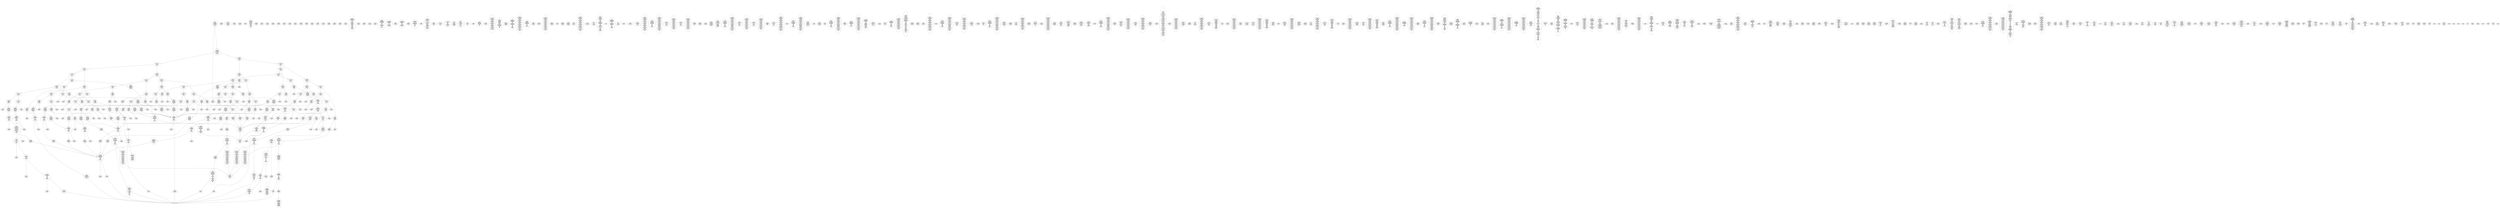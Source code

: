 /* Generated by GvGen v.1.0 (https://www.github.com/stricaud/gvgen) */

digraph G {
compound=true;
   node1 [label="[anywhere]"];
   node2 [label="# 0x0
PUSHX Data
PUSHX Data
MSTORE
PUSHX LogicData
CALLDATASIZE
LT
PUSHX Data
JUMPI
"];
   node3 [label="# 0xd
PUSHX Data
CALLDATALOAD
PUSHX BitData
SHR
PUSHX LogicData
GT
PUSHX Data
JUMPI
"];
   node4 [label="# 0x1e
PUSHX LogicData
GT
PUSHX Data
JUMPI
"];
   node5 [label="# 0x29
PUSHX LogicData
GT
PUSHX Data
JUMPI
"];
   node6 [label="# 0x34
PUSHX LogicData
GT
PUSHX Data
JUMPI
"];
   node7 [label="# 0x3f
PUSHX LogicData
EQ
PUSHX Data
JUMPI
"];
   node8 [label="# 0x4a
PUSHX LogicData
EQ
PUSHX Data
JUMPI
"];
   node9 [label="# 0x55
PUSHX LogicData
EQ
PUSHX Data
JUMPI
"];
   node10 [label="# 0x60
PUSHX Data
REVERT
"];
   node11 [label="# 0x64
JUMPDEST
PUSHX LogicData
EQ
PUSHX Data
JUMPI
"];
   node12 [label="# 0x70
PUSHX LogicData
EQ
PUSHX Data
JUMPI
"];
   node13 [label="# 0x7b
PUSHX LogicData
EQ
PUSHX Data
JUMPI
"];
   node14 [label="# 0x86
PUSHX Data
REVERT
"];
   node15 [label="# 0x8a
JUMPDEST
PUSHX LogicData
GT
PUSHX Data
JUMPI
"];
   node16 [label="# 0x96
PUSHX LogicData
EQ
PUSHX Data
JUMPI
"];
   node17 [label="# 0xa1
PUSHX LogicData
EQ
PUSHX Data
JUMPI
"];
   node18 [label="# 0xac
PUSHX LogicData
EQ
PUSHX Data
JUMPI
"];
   node19 [label="# 0xb7
PUSHX Data
REVERT
"];
   node20 [label="# 0xbb
JUMPDEST
PUSHX LogicData
EQ
PUSHX Data
JUMPI
"];
   node21 [label="# 0xc7
PUSHX LogicData
EQ
PUSHX Data
JUMPI
"];
   node22 [label="# 0xd2
PUSHX Data
REVERT
"];
   node23 [label="# 0xd6
JUMPDEST
PUSHX LogicData
GT
PUSHX Data
JUMPI
"];
   node24 [label="# 0xe2
PUSHX LogicData
GT
PUSHX Data
JUMPI
"];
   node25 [label="# 0xed
PUSHX LogicData
EQ
PUSHX Data
JUMPI
"];
   node26 [label="# 0xf8
PUSHX LogicData
EQ
PUSHX Data
JUMPI
"];
   node27 [label="# 0x103
PUSHX LogicData
EQ
PUSHX Data
JUMPI
"];
   node28 [label="# 0x10e
PUSHX Data
REVERT
"];
   node29 [label="# 0x112
JUMPDEST
PUSHX LogicData
EQ
PUSHX Data
JUMPI
"];
   node30 [label="# 0x11e
PUSHX LogicData
EQ
PUSHX Data
JUMPI
"];
   node31 [label="# 0x129
PUSHX Data
REVERT
"];
   node32 [label="# 0x12d
JUMPDEST
PUSHX LogicData
GT
PUSHX Data
JUMPI
"];
   node33 [label="# 0x139
PUSHX LogicData
EQ
PUSHX Data
JUMPI
"];
   node34 [label="# 0x144
PUSHX LogicData
EQ
PUSHX Data
JUMPI
"];
   node35 [label="# 0x14f
PUSHX LogicData
EQ
PUSHX Data
JUMPI
"];
   node36 [label="# 0x15a
PUSHX Data
REVERT
"];
   node37 [label="# 0x15e
JUMPDEST
PUSHX LogicData
EQ
PUSHX Data
JUMPI
"];
   node38 [label="# 0x16a
PUSHX LogicData
EQ
PUSHX Data
JUMPI
"];
   node39 [label="# 0x175
PUSHX Data
REVERT
"];
   node40 [label="# 0x179
JUMPDEST
PUSHX LogicData
GT
PUSHX Data
JUMPI
"];
   node41 [label="# 0x185
PUSHX LogicData
GT
PUSHX Data
JUMPI
"];
   node42 [label="# 0x190
PUSHX LogicData
GT
PUSHX Data
JUMPI
"];
   node43 [label="# 0x19b
PUSHX LogicData
EQ
PUSHX Data
JUMPI
"];
   node44 [label="# 0x1a6
PUSHX LogicData
EQ
PUSHX Data
JUMPI
"];
   node45 [label="# 0x1b1
PUSHX LogicData
EQ
PUSHX Data
JUMPI
"];
   node46 [label="# 0x1bc
PUSHX Data
REVERT
"];
   node47 [label="# 0x1c0
JUMPDEST
PUSHX LogicData
EQ
PUSHX Data
JUMPI
"];
   node48 [label="# 0x1cc
PUSHX LogicData
EQ
PUSHX Data
JUMPI
"];
   node49 [label="# 0x1d7
PUSHX Data
REVERT
"];
   node50 [label="# 0x1db
JUMPDEST
PUSHX LogicData
GT
PUSHX Data
JUMPI
"];
   node51 [label="# 0x1e7
PUSHX LogicData
EQ
PUSHX Data
JUMPI
"];
   node52 [label="# 0x1f2
PUSHX LogicData
EQ
PUSHX Data
JUMPI
"];
   node53 [label="# 0x1fd
PUSHX LogicData
EQ
PUSHX Data
JUMPI
"];
   node54 [label="# 0x208
PUSHX Data
REVERT
"];
   node55 [label="# 0x20c
JUMPDEST
PUSHX LogicData
EQ
PUSHX Data
JUMPI
"];
   node56 [label="# 0x218
PUSHX LogicData
EQ
PUSHX Data
JUMPI
"];
   node57 [label="# 0x223
PUSHX Data
REVERT
"];
   node58 [label="# 0x227
JUMPDEST
PUSHX LogicData
GT
PUSHX Data
JUMPI
"];
   node59 [label="# 0x233
PUSHX LogicData
GT
PUSHX Data
JUMPI
"];
   node60 [label="# 0x23e
PUSHX LogicData
EQ
PUSHX Data
JUMPI
"];
   node61 [label="# 0x249
PUSHX LogicData
EQ
PUSHX Data
JUMPI
"];
   node62 [label="# 0x254
PUSHX LogicData
EQ
PUSHX Data
JUMPI
"];
   node63 [label="# 0x25f
PUSHX Data
REVERT
"];
   node64 [label="# 0x263
JUMPDEST
PUSHX LogicData
EQ
PUSHX Data
JUMPI
"];
   node65 [label="# 0x26f
PUSHX LogicData
EQ
PUSHX Data
JUMPI
"];
   node66 [label="# 0x27a
PUSHX Data
REVERT
"];
   node67 [label="# 0x27e
JUMPDEST
PUSHX LogicData
GT
PUSHX Data
JUMPI
"];
   node68 [label="# 0x28a
PUSHX LogicData
EQ
PUSHX Data
JUMPI
"];
   node69 [label="# 0x295
PUSHX LogicData
EQ
PUSHX Data
JUMPI
"];
   node70 [label="# 0x2a0
PUSHX LogicData
EQ
PUSHX Data
JUMPI
"];
   node71 [label="# 0x2ab
PUSHX Data
REVERT
"];
   node72 [label="# 0x2af
JUMPDEST
PUSHX LogicData
EQ
PUSHX Data
JUMPI
"];
   node73 [label="# 0x2bb
PUSHX LogicData
EQ
PUSHX Data
JUMPI
"];
   node74 [label="# 0x2c6
JUMPDEST
PUSHX Data
REVERT
"];
   node75 [label="# 0x2cb
JUMPDEST
CALLVALUE
ISZERO
PUSHX Data
JUMPI
"];
   node76 [label="# 0x2d3
PUSHX Data
REVERT
"];
   node77 [label="# 0x2d7
JUMPDEST
PUSHX Data
PUSHX Data
CALLDATASIZE
PUSHX Data
PUSHX Data
JUMP
"];
   node78 [label="# 0x2e6
JUMPDEST
PUSHX Data
JUMP
"];
   node79 [label="# 0x2eb
JUMPDEST
PUSHX MemData
MLOAD
ISZERO
ISZERO
MSTORE
PUSHX ArithData
ADD
"];
   node80 [label="# 0x2f7
JUMPDEST
PUSHX MemData
MLOAD
SUB
RETURN
"];
   node81 [label="# 0x300
JUMPDEST
CALLVALUE
ISZERO
PUSHX Data
JUMPI
"];
   node82 [label="# 0x308
PUSHX Data
REVERT
"];
   node83 [label="# 0x30c
JUMPDEST
PUSHX Data
PUSHX StorData
SLOAD
JUMP
"];
   node84 [label="# 0x316
JUMPDEST
PUSHX MemData
MLOAD
MSTORE
PUSHX ArithData
ADD
PUSHX Data
JUMP
"];
   node85 [label="# 0x324
JUMPDEST
CALLVALUE
ISZERO
PUSHX Data
JUMPI
"];
   node86 [label="# 0x32c
PUSHX Data
REVERT
"];
   node87 [label="# 0x330
JUMPDEST
PUSHX Data
PUSHX Data
JUMP
"];
   node88 [label="# 0x339
JUMPDEST
PUSHX MemData
MLOAD
PUSHX Data
PUSHX Data
JUMP
"];
   node89 [label="# 0x346
JUMPDEST
CALLVALUE
ISZERO
PUSHX Data
JUMPI
"];
   node90 [label="# 0x34e
PUSHX Data
REVERT
"];
   node91 [label="# 0x352
JUMPDEST
PUSHX Data
PUSHX Data
CALLDATASIZE
PUSHX Data
PUSHX Data
JUMP
"];
   node92 [label="# 0x361
JUMPDEST
PUSHX Data
JUMP
"];
   node93 [label="# 0x366
JUMPDEST
PUSHX MemData
MLOAD
PUSHX ArithData
PUSHX BitData
PUSHX BitData
SHL
SUB
AND
MSTORE
PUSHX ArithData
ADD
PUSHX Data
JUMP
"];
   node94 [label="# 0x37e
JUMPDEST
CALLVALUE
ISZERO
PUSHX Data
JUMPI
"];
   node95 [label="# 0x386
PUSHX Data
REVERT
"];
   node96 [label="# 0x38a
JUMPDEST
PUSHX Data
PUSHX Data
CALLDATASIZE
PUSHX Data
PUSHX Data
JUMP
"];
   node97 [label="# 0x399
JUMPDEST
PUSHX Data
JUMP
"];
   node98 [label="# 0x39e
JUMPDEST
STOP
"];
   node99 [label="# 0x3a0
JUMPDEST
CALLVALUE
ISZERO
PUSHX Data
JUMPI
"];
   node100 [label="# 0x3a8
PUSHX Data
REVERT
"];
   node101 [label="# 0x3ac
JUMPDEST
PUSHX StorData
SLOAD
PUSHX Data
JUMP
"];
   node102 [label="# 0x3b5
JUMPDEST
CALLVALUE
ISZERO
PUSHX Data
JUMPI
"];
   node103 [label="# 0x3bd
PUSHX Data
REVERT
"];
   node104 [label="# 0x3c1
JUMPDEST
PUSHX Data
PUSHX Data
CALLDATASIZE
PUSHX Data
PUSHX Data
JUMP
"];
   node105 [label="# 0x3d0
JUMPDEST
PUSHX Data
PUSHX Data
MSTORE
PUSHX Data
MSTORE
PUSHX Data
SHA3
MSTORE
MSTORE
SHA3
SLOAD
JUMP
"];
   node106 [label="# 0x3ed
JUMPDEST
CALLVALUE
ISZERO
PUSHX Data
JUMPI
"];
   node107 [label="# 0x3f5
PUSHX Data
REVERT
"];
   node108 [label="# 0x3f9
JUMPDEST
PUSHX Data
PUSHX Data
CALLDATASIZE
PUSHX Data
PUSHX Data
JUMP
"];
   node109 [label="# 0x408
JUMPDEST
PUSHX Data
JUMP
"];
   node110 [label="# 0x40d
JUMPDEST
CALLVALUE
ISZERO
PUSHX Data
JUMPI
"];
   node111 [label="# 0x415
PUSHX Data
REVERT
"];
   node112 [label="# 0x419
JUMPDEST
PUSHX Data
PUSHX Data
CALLDATASIZE
PUSHX Data
PUSHX Data
JUMP
"];
   node113 [label="# 0x428
JUMPDEST
PUSHX Data
JUMP
"];
   node114 [label="# 0x42d
JUMPDEST
CALLVALUE
ISZERO
PUSHX Data
JUMPI
"];
   node115 [label="# 0x435
PUSHX Data
REVERT
"];
   node116 [label="# 0x439
JUMPDEST
PUSHX StorData
SLOAD
PUSHX Data
PUSHX Data
DIV
PUSHX BitData
AND
JUMP
"];
   node117 [label="# 0x44c
JUMPDEST
CALLVALUE
ISZERO
PUSHX Data
JUMPI
"];
   node118 [label="# 0x454
PUSHX Data
REVERT
"];
   node119 [label="# 0x458
JUMPDEST
PUSHX StorData
SLOAD
PUSHX Data
PUSHX BitData
AND
JUMP
"];
   node120 [label="# 0x466
JUMPDEST
CALLVALUE
ISZERO
PUSHX Data
JUMPI
"];
   node121 [label="# 0x46e
PUSHX Data
REVERT
"];
   node122 [label="# 0x472
JUMPDEST
PUSHX Data
PUSHX Data
CALLDATASIZE
PUSHX Data
PUSHX Data
JUMP
"];
   node123 [label="# 0x481
JUMPDEST
PUSHX Data
JUMP
"];
   node124 [label="# 0x486
JUMPDEST
CALLVALUE
ISZERO
PUSHX Data
JUMPI
"];
   node125 [label="# 0x48e
PUSHX Data
REVERT
"];
   node126 [label="# 0x492
JUMPDEST
PUSHX Data
PUSHX Data
JUMP
"];
   node127 [label="# 0x49b
JUMPDEST
CALLVALUE
ISZERO
PUSHX Data
JUMPI
"];
   node128 [label="# 0x4a3
PUSHX Data
REVERT
"];
   node129 [label="# 0x4a7
JUMPDEST
PUSHX Data
PUSHX Data
CALLDATASIZE
PUSHX Data
PUSHX Data
JUMP
"];
   node130 [label="# 0x4b6
JUMPDEST
PUSHX Data
JUMP
"];
   node131 [label="# 0x4bb
JUMPDEST
CALLVALUE
ISZERO
PUSHX Data
JUMPI
"];
   node132 [label="# 0x4c3
PUSHX Data
REVERT
"];
   node133 [label="# 0x4c7
JUMPDEST
PUSHX Data
PUSHX StorData
SLOAD
JUMP
"];
   node134 [label="# 0x4d1
JUMPDEST
CALLVALUE
ISZERO
PUSHX Data
JUMPI
"];
   node135 [label="# 0x4d9
PUSHX Data
REVERT
"];
   node136 [label="# 0x4dd
JUMPDEST
PUSHX Data
PUSHX StorData
SLOAD
JUMP
"];
   node137 [label="# 0x4e7
JUMPDEST
CALLVALUE
ISZERO
PUSHX Data
JUMPI
"];
   node138 [label="# 0x4ef
PUSHX Data
REVERT
"];
   node139 [label="# 0x4f3
JUMPDEST
PUSHX Data
PUSHX Data
CALLDATASIZE
PUSHX Data
PUSHX Data
JUMP
"];
   node140 [label="# 0x502
JUMPDEST
PUSHX Data
JUMP
"];
   node141 [label="# 0x507
JUMPDEST
CALLVALUE
ISZERO
PUSHX Data
JUMPI
"];
   node142 [label="# 0x50f
PUSHX Data
REVERT
"];
   node143 [label="# 0x513
JUMPDEST
PUSHX Data
PUSHX Data
CALLDATASIZE
PUSHX Data
PUSHX Data
JUMP
"];
   node144 [label="# 0x522
JUMPDEST
PUSHX Data
JUMP
"];
   node145 [label="# 0x527
JUMPDEST
CALLVALUE
ISZERO
PUSHX Data
JUMPI
"];
   node146 [label="# 0x52f
PUSHX Data
REVERT
"];
   node147 [label="# 0x533
JUMPDEST
PUSHX Data
PUSHX Data
CALLDATASIZE
PUSHX Data
PUSHX Data
JUMP
"];
   node148 [label="# 0x542
JUMPDEST
PUSHX Data
JUMP
"];
   node149 [label="# 0x547
JUMPDEST
CALLVALUE
ISZERO
PUSHX Data
JUMPI
"];
   node150 [label="# 0x54f
PUSHX Data
REVERT
"];
   node151 [label="# 0x553
JUMPDEST
PUSHX Data
PUSHX Data
JUMP
"];
   node152 [label="# 0x55c
JUMPDEST
CALLVALUE
ISZERO
PUSHX Data
JUMPI
"];
   node153 [label="# 0x564
PUSHX Data
REVERT
"];
   node154 [label="# 0x568
JUMPDEST
PUSHX Data
PUSHX Data
CALLDATASIZE
PUSHX Data
PUSHX Data
JUMP
"];
   node155 [label="# 0x577
JUMPDEST
PUSHX Data
JUMP
"];
   node156 [label="# 0x57c
JUMPDEST
CALLVALUE
ISZERO
PUSHX Data
JUMPI
"];
   node157 [label="# 0x584
PUSHX Data
REVERT
"];
   node158 [label="# 0x588
JUMPDEST
PUSHX Data
PUSHX Data
CALLDATASIZE
PUSHX Data
PUSHX Data
JUMP
"];
   node159 [label="# 0x597
JUMPDEST
PUSHX Data
JUMP
"];
   node160 [label="# 0x59c
JUMPDEST
CALLVALUE
ISZERO
PUSHX Data
JUMPI
"];
   node161 [label="# 0x5a4
PUSHX Data
REVERT
"];
   node162 [label="# 0x5a8
JUMPDEST
PUSHX Data
PUSHX StorData
SLOAD
JUMP
"];
   node163 [label="# 0x5b2
JUMPDEST
CALLVALUE
ISZERO
PUSHX Data
JUMPI
"];
   node164 [label="# 0x5ba
PUSHX Data
REVERT
"];
   node165 [label="# 0x5be
JUMPDEST
PUSHX Data
PUSHX Data
CALLDATASIZE
PUSHX Data
PUSHX Data
JUMP
"];
   node166 [label="# 0x5cd
JUMPDEST
PUSHX Data
JUMP
"];
   node167 [label="# 0x5d2
JUMPDEST
CALLVALUE
ISZERO
PUSHX Data
JUMPI
"];
   node168 [label="# 0x5da
PUSHX Data
REVERT
"];
   node169 [label="# 0x5de
JUMPDEST
PUSHX Data
PUSHX Data
JUMP
"];
   node170 [label="# 0x5e7
JUMPDEST
CALLVALUE
ISZERO
PUSHX Data
JUMPI
"];
   node171 [label="# 0x5ef
PUSHX Data
REVERT
"];
   node172 [label="# 0x5f3
JUMPDEST
PUSHX Data
PUSHX Data
CALLDATASIZE
PUSHX Data
PUSHX Data
JUMP
"];
   node173 [label="# 0x602
JUMPDEST
PUSHX Data
JUMP
"];
   node174 [label="# 0x607
JUMPDEST
CALLVALUE
ISZERO
PUSHX Data
JUMPI
"];
   node175 [label="# 0x60f
PUSHX Data
REVERT
"];
   node176 [label="# 0x613
JUMPDEST
PUSHX StorData
SLOAD
PUSHX ArithData
PUSHX BitData
PUSHX BitData
SHL
SUB
AND
PUSHX Data
JUMP
"];
   node177 [label="# 0x625
JUMPDEST
CALLVALUE
ISZERO
PUSHX Data
JUMPI
"];
   node178 [label="# 0x62d
PUSHX Data
REVERT
"];
   node179 [label="# 0x631
JUMPDEST
PUSHX Data
PUSHX Data
JUMP
"];
   node180 [label="# 0x63a
JUMPDEST
CALLVALUE
ISZERO
PUSHX Data
JUMPI
"];
   node181 [label="# 0x642
PUSHX Data
REVERT
"];
   node182 [label="# 0x646
JUMPDEST
PUSHX Data
PUSHX Data
CALLDATASIZE
PUSHX Data
PUSHX Data
JUMP
"];
   node183 [label="# 0x655
JUMPDEST
PUSHX Data
JUMP
"];
   node184 [label="# 0x65a
JUMPDEST
CALLVALUE
ISZERO
PUSHX Data
JUMPI
"];
   node185 [label="# 0x662
PUSHX Data
REVERT
"];
   node186 [label="# 0x666
JUMPDEST
PUSHX Data
PUSHX Data
CALLDATASIZE
PUSHX Data
PUSHX Data
JUMP
"];
   node187 [label="# 0x675
JUMPDEST
PUSHX Data
JUMP
"];
   node188 [label="# 0x67a
JUMPDEST
CALLVALUE
ISZERO
PUSHX Data
JUMPI
"];
   node189 [label="# 0x682
PUSHX Data
REVERT
"];
   node190 [label="# 0x686
JUMPDEST
PUSHX Data
PUSHX Data
CALLDATASIZE
PUSHX Data
PUSHX Data
JUMP
"];
   node191 [label="# 0x695
JUMPDEST
PUSHX Data
JUMP
"];
   node192 [label="# 0x69a
JUMPDEST
CALLVALUE
ISZERO
PUSHX Data
JUMPI
"];
   node193 [label="# 0x6a2
PUSHX Data
REVERT
"];
   node194 [label="# 0x6a6
JUMPDEST
PUSHX Data
PUSHX Data
CALLDATASIZE
PUSHX Data
PUSHX Data
JUMP
"];
   node195 [label="# 0x6b5
JUMPDEST
PUSHX Data
JUMP
"];
   node196 [label="# 0x6ba
JUMPDEST
CALLVALUE
ISZERO
PUSHX Data
JUMPI
"];
   node197 [label="# 0x6c2
PUSHX Data
REVERT
"];
   node198 [label="# 0x6c6
JUMPDEST
PUSHX Data
PUSHX Data
CALLDATASIZE
PUSHX Data
PUSHX Data
JUMP
"];
   node199 [label="# 0x6d5
JUMPDEST
PUSHX Data
JUMP
"];
   node200 [label="# 0x6da
JUMPDEST
CALLVALUE
ISZERO
PUSHX Data
JUMPI
"];
   node201 [label="# 0x6e2
PUSHX Data
REVERT
"];
   node202 [label="# 0x6e6
JUMPDEST
PUSHX Data
PUSHX StorData
SLOAD
JUMP
"];
   node203 [label="# 0x6f0
JUMPDEST
CALLVALUE
ISZERO
PUSHX Data
JUMPI
"];
   node204 [label="# 0x6f8
PUSHX Data
REVERT
"];
   node205 [label="# 0x6fc
JUMPDEST
PUSHX Data
PUSHX Data
JUMP
"];
   node206 [label="# 0x705
JUMPDEST
CALLVALUE
ISZERO
PUSHX Data
JUMPI
"];
   node207 [label="# 0x70d
PUSHX Data
REVERT
"];
   node208 [label="# 0x711
JUMPDEST
PUSHX Data
PUSHX Data
CALLDATASIZE
PUSHX Data
PUSHX Data
JUMP
"];
   node209 [label="# 0x720
JUMPDEST
PUSHX Data
JUMP
"];
   node210 [label="# 0x725
JUMPDEST
CALLVALUE
ISZERO
PUSHX Data
JUMPI
"];
   node211 [label="# 0x72d
PUSHX Data
REVERT
"];
   node212 [label="# 0x731
JUMPDEST
PUSHX Data
PUSHX Data
CALLDATASIZE
PUSHX Data
PUSHX Data
JUMP
"];
   node213 [label="# 0x740
JUMPDEST
PUSHX ArithData
PUSHX BitData
PUSHX BitData
SHL
SUB
AND
PUSHX Data
MSTORE
PUSHX Data
PUSHX Data
MSTORE
PUSHX Data
SHA3
AND
MSTORE
MSTORE
SHA3
SLOAD
PUSHX BitData
AND
JUMP
"];
   node214 [label="# 0x76e
JUMPDEST
PUSHX Data
PUSHX Data
CALLDATASIZE
PUSHX Data
PUSHX Data
JUMP
"];
   node215 [label="# 0x77c
JUMPDEST
PUSHX Data
JUMP
"];
   node216 [label="# 0x781
JUMPDEST
PUSHX Data
PUSHX Data
CALLDATASIZE
PUSHX Data
PUSHX Data
JUMP
"];
   node217 [label="# 0x78f
JUMPDEST
PUSHX Data
JUMP
"];
   node218 [label="# 0x794
JUMPDEST
CALLVALUE
ISZERO
PUSHX Data
JUMPI
"];
   node219 [label="# 0x79c
PUSHX Data
REVERT
"];
   node220 [label="# 0x7a0
JUMPDEST
PUSHX Data
PUSHX Data
CALLDATASIZE
PUSHX Data
PUSHX Data
JUMP
"];
   node221 [label="# 0x7af
JUMPDEST
PUSHX Data
JUMP
"];
   node222 [label="# 0x7b4
JUMPDEST
CALLVALUE
ISZERO
PUSHX Data
JUMPI
"];
   node223 [label="# 0x7bc
PUSHX Data
REVERT
"];
   node224 [label="# 0x7c0
JUMPDEST
PUSHX Data
PUSHX Data
CALLDATASIZE
PUSHX Data
PUSHX Data
JUMP
"];
   node225 [label="# 0x7cf
JUMPDEST
PUSHX Data
JUMP
"];
   node226 [label="# 0x7d4
JUMPDEST
PUSHX Data
PUSHX ArithData
PUSHX BitData
PUSHX BitData
SHL
SUB
NOT
AND
PUSHX BitData
PUSHX BitData
SHL
EQ
PUSHX Data
JUMPI
"];
   node227 [label="# 0x7f0
PUSHX ArithData
PUSHX BitData
PUSHX BitData
SHL
SUB
NOT
AND
PUSHX BitData
PUSHX BitData
SHL
EQ
"];
   node228 [label="# 0x805
JUMPDEST
PUSHX Data
JUMPI
"];
   node229 [label="# 0x80b
PUSHX ArithData
PUSHX BitData
PUSHX BitData
SHL
SUB
NOT
AND
PUSHX BitData
PUSHX BitData
SHL
EQ
"];
   node230 [label="# 0x820
JUMPDEST
PUSHX Data
JUMPI
"];
   node231 [label="# 0x826
PUSHX BitData
PUSHX BitData
SHL
PUSHX ArithData
PUSHX BitData
PUSHX BitData
SHL
SUB
NOT
AND
EQ
"];
   node232 [label="# 0x83b
JUMPDEST
JUMP
"];
   node233 [label="# 0x841
JUMPDEST
PUSHX Data
PUSHX StorData
SLOAD
PUSHX Data
PUSHX Data
JUMP
"];
   node234 [label="# 0x850
JUMPDEST
PUSHX ArithData
ADD
PUSHX ArithData
DIV
MUL
PUSHX ArithData
ADD
PUSHX MemData
MLOAD
ADD
PUSHX Data
MSTORE
MSTORE
PUSHX ArithData
ADD
SLOAD
PUSHX Data
PUSHX Data
JUMP
"];
   node235 [label="# 0x87c
JUMPDEST
ISZERO
PUSHX Data
JUMPI
"];
   node236 [label="# 0x883
PUSHX LogicData
LT
PUSHX Data
JUMPI
"];
   node237 [label="# 0x88b
PUSHX ArithData
SLOAD
DIV
MUL
MSTORE
PUSHX ArithData
ADD
PUSHX Data
JUMP
"];
   node238 [label="# 0x89e
JUMPDEST
ADD
PUSHX Data
MSTORE
PUSHX Data
PUSHX Data
SHA3
"];
   node239 [label="# 0x8ac
JUMPDEST
SLOAD
MSTORE
PUSHX ArithData
ADD
PUSHX ArithData
ADD
GT
PUSHX Data
JUMPI
"];
   node240 [label="# 0x8c0
SUB
PUSHX BitData
AND
ADD
"];
   node241 [label="# 0x8c9
JUMPDEST
JUMP
"];
   node242 [label="# 0x8d3
JUMPDEST
PUSHX Data
PUSHX Data
PUSHX StorData
SLOAD
GT
JUMP
"];
   node243 [label="# 0x8e0
JUMPDEST
PUSHX Data
JUMPI
"];
   node244 [label="# 0x8e5
PUSHX MemData
MLOAD
PUSHX BitData
PUSHX BitData
SHL
MSTORE
PUSHX Data
PUSHX ArithData
ADD
MSTORE
PUSHX Data
PUSHX ArithData
ADD
MSTORE
PUSHX Data
PUSHX ArithData
ADD
MSTORE
PUSHX Data
PUSHX ArithData
ADD
MSTORE
PUSHX ArithData
ADD
"];
   node245 [label="# 0x94e
JUMPDEST
PUSHX MemData
MLOAD
SUB
REVERT
"];
   node246 [label="# 0x957
JUMPDEST
PUSHX Data
MSTORE
PUSHX Data
PUSHX Data
MSTORE
PUSHX Data
SHA3
SLOAD
PUSHX ArithData
PUSHX BitData
PUSHX BitData
SHL
SUB
AND
JUMP
"];
   node247 [label="# 0x973
JUMPDEST
PUSHX Data
PUSHX Data
PUSHX Data
JUMP
"];
   node248 [label="# 0x97e
JUMPDEST
PUSHX ArithData
PUSHX BitData
PUSHX BitData
SHL
SUB
AND
PUSHX ArithData
PUSHX BitData
PUSHX BitData
SHL
SUB
AND
EQ
ISZERO
PUSHX Data
JUMPI
"];
   node249 [label="# 0x99b
PUSHX MemData
MLOAD
PUSHX BitData
PUSHX BitData
SHL
MSTORE
PUSHX Data
PUSHX ArithData
ADD
MSTORE
PUSHX Data
PUSHX ArithData
ADD
MSTORE
PUSHX Data
PUSHX ArithData
ADD
MSTORE
PUSHX BitData
PUSHX BitData
SHL
PUSHX ArithData
ADD
MSTORE
PUSHX ArithData
ADD
PUSHX Data
JUMP
"];
   node250 [label="# 0x9ed
JUMPDEST
CALLER
PUSHX ArithData
PUSHX BitData
PUSHX BitData
SHL
SUB
AND
EQ
PUSHX Data
JUMPI
"];
   node251 [label="# 0x9ff
PUSHX Data
CALLER
PUSHX Data
JUMP
"];
   node252 [label="# 0xa09
JUMPDEST
PUSHX Data
JUMPI
"];
   node253 [label="# 0xa0e
PUSHX MemData
MLOAD
PUSHX BitData
PUSHX BitData
SHL
MSTORE
PUSHX Data
PUSHX ArithData
ADD
MSTORE
PUSHX Data
PUSHX ArithData
ADD
MSTORE
PUSHX Data
PUSHX ArithData
ADD
MSTORE
PUSHX Data
PUSHX ArithData
ADD
MSTORE
PUSHX ArithData
ADD
PUSHX Data
JUMP
"];
   node254 [label="# 0xa7b
JUMPDEST
PUSHX Data
PUSHX Data
JUMP
"];
   node255 [label="# 0xa86
JUMPDEST
JUMP
"];
   node256 [label="# 0xa8b
JUMPDEST
PUSHX Data
PUSHX Data
JUMP
"];
   node257 [label="# 0xa96
JUMPDEST
PUSHX Data
PUSHX Data
PUSHX Data
JUMP
"];
   node258 [label="# 0xaa1
JUMPDEST
LT
PUSHX Data
JUMPI
"];
   node259 [label="# 0xaa8
PUSHX MemData
MLOAD
PUSHX BitData
PUSHX BitData
SHL
MSTORE
PUSHX Data
PUSHX ArithData
ADD
MSTORE
PUSHX Data
PUSHX ArithData
ADD
MSTORE
PUSHX Data
PUSHX ArithData
ADD
MSTORE
PUSHX BitData
PUSHX BitData
SHL
PUSHX ArithData
ADD
MSTORE
PUSHX ArithData
ADD
PUSHX Data
JUMP
"];
   node260 [label="# 0xafa
JUMPDEST
PUSHX StorData
SLOAD
"];
   node261 [label="# 0xb02
JUMPDEST
LT
ISZERO
PUSHX Data
JUMPI
"];
   node262 [label="# 0xb0b
PUSHX Data
MSTORE
PUSHX Data
PUSHX ArithData
MSTORE
PUSHX Data
SHA3
MLOAD
ADD
MSTORE
SLOAD
PUSHX ArithData
PUSHX BitData
PUSHX BitData
SHL
SUB
AND
MSTORE
PUSHX BitData
PUSHX BitData
SHL
DIV
PUSHX BitData
AND
ADD
MSTORE
ISZERO
PUSHX Data
JUMPI
"];
   node263 [label="# 0xb51
MLOAD
"];
   node264 [label="# 0xb55
JUMPDEST
PUSHX ArithData
PUSHX BitData
PUSHX BitData
SHL
SUB
AND
PUSHX ArithData
PUSHX BitData
PUSHX BitData
SHL
SUB
AND
EQ
ISZERO
PUSHX Data
JUMPI
"];
   node265 [label="# 0xb70
EQ
ISZERO
PUSHX Data
JUMPI
"];
   node266 [label="# 0xb78
PUSHX Data
JUMP
"];
   node267 [label="# 0xb83
JUMPDEST
PUSHX ArithData
ADD
"];
   node268 [label="# 0xb8a
JUMPDEST
PUSHX ArithData
ADD
PUSHX Data
JUMP
"];
   node269 [label="# 0xb93
JUMPDEST
PUSHX MemData
MLOAD
PUSHX BitData
PUSHX BitData
SHL
MSTORE
PUSHX Data
PUSHX ArithData
ADD
MSTORE
PUSHX Data
PUSHX ArithData
ADD
MSTORE
PUSHX Data
PUSHX ArithData
ADD
MSTORE
PUSHX Data
PUSHX ArithData
ADD
MSTORE
PUSHX ArithData
ADD
PUSHX Data
JUMP
"];
   node270 [label="# 0xc02
JUMPDEST
PUSHX StorData
SLOAD
PUSHX ArithData
PUSHX BitData
PUSHX BitData
SHL
SUB
AND
CALLER
EQ
PUSHX Data
JUMPI
"];
   node271 [label="# 0xc15
PUSHX MemData
MLOAD
PUSHX BitData
PUSHX BitData
SHL
MSTORE
PUSHX Data
PUSHX ArithData
ADD
MSTORE
PUSHX ArithData
ADD
MSTORE
PUSHX MemData
MLOAD
PUSHX Data
PUSHX Data
CODECOPY
MLOAD
MSTORE
PUSHX ArithData
ADD
MSTORE
PUSHX ArithData
ADD
PUSHX Data
JUMP
"];
   node272 [label="# 0xc4a
JUMPDEST
PUSHX StorData
SLOAD
GT
ISZERO
PUSHX Data
JUMPI
"];
   node273 [label="# 0xc55
PUSHX MemData
MLOAD
PUSHX BitData
PUSHX BitData
SHL
MSTORE
PUSHX Data
PUSHX ArithData
ADD
MSTORE
PUSHX Data
PUSHX ArithData
ADD
MSTORE
PUSHX Data
PUSHX ArithData
ADD
MSTORE
PUSHX ArithData
ADD
PUSHX Data
JUMP
"];
   node274 [label="# 0xc9c
JUMPDEST
PUSHX StorData
SLOAD
LT
ISZERO
PUSHX Data
JUMPI
"];
   node275 [label="# 0xca7
PUSHX MemData
MLOAD
PUSHX BitData
PUSHX BitData
SHL
MSTORE
PUSHX Data
PUSHX ArithData
ADD
MSTORE
PUSHX Data
PUSHX ArithData
ADD
MSTORE
PUSHX Data
PUSHX ArithData
ADD
MSTORE
PUSHX ArithData
ADD
PUSHX Data
JUMP
"];
   node276 [label="# 0xcee
JUMPDEST
PUSHX Data
SSTORE
JUMP
"];
   node277 [label="# 0xcf3
JUMPDEST
PUSHX StorData
SLOAD
PUSHX ArithData
PUSHX BitData
PUSHX BitData
SHL
SUB
AND
CALLER
EQ
PUSHX Data
JUMPI
"];
   node278 [label="# 0xd06
PUSHX MemData
MLOAD
PUSHX BitData
PUSHX BitData
SHL
MSTORE
PUSHX Data
PUSHX ArithData
ADD
MSTORE
PUSHX ArithData
ADD
MSTORE
PUSHX MemData
MLOAD
PUSHX Data
PUSHX Data
CODECOPY
MLOAD
MSTORE
PUSHX ArithData
ADD
MSTORE
PUSHX ArithData
ADD
PUSHX Data
JUMP
"];
   node279 [label="# 0xd3b
JUMPDEST
SELFBALANCE
PUSHX Data
PUSHX Data
PUSHX Data
PUSHX Data
PUSHX Data
PUSHX Data
JUMP
"];
   node280 [label="# 0xd61
JUMPDEST
PUSHX Data
PUSHX Data
JUMP
"];
   node281 [label="# 0xd6b
JUMPDEST
PUSHX Data
JUMP
"];
   node282 [label="# 0xd70
JUMPDEST
PUSHX Data
PUSHX Data
PUSHX Data
PUSHX Data
PUSHX Data
PUSHX Data
JUMP
"];
   node283 [label="# 0xd95
JUMPDEST
JUMP
"];
   node284 [label="# 0xd98
JUMPDEST
PUSHX Data
PUSHX MemData
MLOAD
PUSHX ArithData
ADD
PUSHX Data
MSTORE
PUSHX Data
MSTORE
PUSHX Data
JUMP
"];
   node285 [label="# 0xdb3
JUMPDEST
PUSHX StorData
SLOAD
PUSHX ArithData
PUSHX BitData
PUSHX BitData
SHL
SUB
AND
CALLER
EQ
PUSHX Data
JUMPI
"];
   node286 [label="# 0xdc6
PUSHX MemData
MLOAD
PUSHX BitData
PUSHX BitData
SHL
MSTORE
PUSHX Data
PUSHX ArithData
ADD
MSTORE
PUSHX ArithData
ADD
MSTORE
PUSHX MemData
MLOAD
PUSHX Data
PUSHX Data
CODECOPY
MLOAD
MSTORE
PUSHX ArithData
ADD
MSTORE
PUSHX ArithData
ADD
PUSHX Data
JUMP
"];
   node287 [label="# 0xdfb
JUMPDEST
PUSHX StorData
SLOAD
GT
ISZERO
PUSHX Data
JUMPI
"];
   node288 [label="# 0xe06
PUSHX MemData
MLOAD
PUSHX BitData
PUSHX BitData
SHL
MSTORE
PUSHX Data
PUSHX ArithData
ADD
MSTORE
PUSHX Data
PUSHX ArithData
ADD
MSTORE
PUSHX Data
PUSHX ArithData
ADD
MSTORE
PUSHX ArithData
ADD
PUSHX Data
JUMP
"];
   node289 [label="# 0xe4d
JUMPDEST
PUSHX StorData
SLOAD
LT
ISZERO
PUSHX Data
JUMPI
"];
   node290 [label="# 0xe58
PUSHX MemData
MLOAD
PUSHX BitData
PUSHX BitData
SHL
MSTORE
PUSHX Data
PUSHX ArithData
ADD
MSTORE
PUSHX Data
PUSHX ArithData
ADD
MSTORE
PUSHX Data
PUSHX ArithData
ADD
MSTORE
PUSHX ArithData
ADD
PUSHX Data
JUMP
"];
   node291 [label="# 0xe9f
JUMPDEST
PUSHX Data
SSTORE
JUMP
"];
   node292 [label="# 0xea4
JUMPDEST
PUSHX StorData
SLOAD
LT
PUSHX Data
JUMPI
"];
   node293 [label="# 0xeaf
PUSHX MemData
MLOAD
PUSHX BitData
PUSHX BitData
SHL
MSTORE
PUSHX Data
PUSHX ArithData
ADD
MSTORE
PUSHX Data
PUSHX ArithData
ADD
MSTORE
PUSHX Data
PUSHX ArithData
ADD
MSTORE
PUSHX BitData
PUSHX BitData
SHL
PUSHX ArithData
ADD
MSTORE
PUSHX ArithData
ADD
PUSHX Data
JUMP
"];
   node294 [label="# 0xf02
JUMPDEST
JUMP
"];
   node295 [label="# 0xf06
JUMPDEST
PUSHX StorData
SLOAD
PUSHX ArithData
PUSHX BitData
PUSHX BitData
SHL
SUB
AND
CALLER
EQ
PUSHX Data
JUMPI
"];
   node296 [label="# 0xf19
PUSHX MemData
MLOAD
PUSHX BitData
PUSHX BitData
SHL
MSTORE
PUSHX Data
PUSHX ArithData
ADD
MSTORE
PUSHX ArithData
ADD
MSTORE
PUSHX MemData
MLOAD
PUSHX Data
PUSHX Data
CODECOPY
MLOAD
MSTORE
PUSHX ArithData
ADD
MSTORE
PUSHX ArithData
ADD
PUSHX Data
JUMP
"];
   node297 [label="# 0xf4e
JUMPDEST
MLOAD
PUSHX Data
PUSHX Data
PUSHX ArithData
ADD
PUSHX Data
JUMP
"];
   node298 [label="# 0xf61
JUMPDEST
JUMP
"];
   node299 [label="# 0xf65
JUMPDEST
PUSHX StorData
SLOAD
PUSHX ArithData
PUSHX BitData
PUSHX BitData
SHL
SUB
AND
CALLER
EQ
PUSHX Data
JUMPI
"];
   node300 [label="# 0xf78
PUSHX MemData
MLOAD
PUSHX BitData
PUSHX BitData
SHL
MSTORE
PUSHX Data
PUSHX ArithData
ADD
MSTORE
PUSHX ArithData
ADD
MSTORE
PUSHX MemData
MLOAD
PUSHX Data
PUSHX Data
CODECOPY
MLOAD
MSTORE
PUSHX ArithData
ADD
MSTORE
PUSHX ArithData
ADD
PUSHX Data
JUMP
"];
   node301 [label="# 0xfad
JUMPDEST
PUSHX StorData
SLOAD
PUSHX BitData
NOT
AND
PUSHX BitData
AND
ISZERO
OR
SSTORE
JUMP
"];
   node302 [label="# 0xfc1
JUMPDEST
PUSHX Data
PUSHX Data
PUSHX Data
JUMP
"];
   node303 [label="# 0xfcc
JUMPDEST
MLOAD
JUMP
"];
   node304 [label="# 0xfd3
JUMPDEST
PUSHX StorData
SLOAD
PUSHX ArithData
PUSHX BitData
PUSHX BitData
SHL
SUB
AND
CALLER
EQ
PUSHX Data
JUMPI
"];
   node305 [label="# 0xfe6
PUSHX MemData
MLOAD
PUSHX BitData
PUSHX BitData
SHL
MSTORE
PUSHX Data
PUSHX ArithData
ADD
MSTORE
PUSHX ArithData
ADD
MSTORE
PUSHX MemData
MLOAD
PUSHX Data
PUSHX Data
CODECOPY
MLOAD
MSTORE
PUSHX ArithData
ADD
MSTORE
PUSHX ArithData
ADD
PUSHX Data
JUMP
"];
   node306 [label="# 0x101b
JUMPDEST
PUSHX Data
SSTORE
JUMP
"];
   node307 [label="# 0x1020
JUMPDEST
PUSHX Data
PUSHX ArithData
PUSHX BitData
PUSHX BitData
SHL
SUB
AND
PUSHX Data
JUMPI
"];
   node308 [label="# 0x1031
PUSHX MemData
MLOAD
PUSHX BitData
PUSHX BitData
SHL
MSTORE
PUSHX Data
PUSHX ArithData
ADD
MSTORE
PUSHX Data
PUSHX ArithData
ADD
MSTORE
PUSHX Data
PUSHX ArithData
ADD
MSTORE
PUSHX Data
PUSHX ArithData
ADD
MSTORE
PUSHX ArithData
ADD
PUSHX Data
JUMP
"];
   node309 [label="# 0x109e
JUMPDEST
PUSHX ArithData
PUSHX BitData
PUSHX BitData
SHL
SUB
AND
PUSHX Data
MSTORE
PUSHX Data
PUSHX Data
MSTORE
PUSHX Data
SHA3
SLOAD
PUSHX BitData
AND
JUMP
"];
   node310 [label="# 0x10cc
JUMPDEST
PUSHX StorData
SLOAD
PUSHX ArithData
PUSHX BitData
PUSHX BitData
SHL
SUB
AND
CALLER
EQ
PUSHX Data
JUMPI
"];
   node311 [label="# 0x10df
PUSHX MemData
MLOAD
PUSHX BitData
PUSHX BitData
SHL
MSTORE
PUSHX Data
PUSHX ArithData
ADD
MSTORE
PUSHX ArithData
ADD
MSTORE
PUSHX MemData
MLOAD
PUSHX Data
PUSHX Data
CODECOPY
MLOAD
MSTORE
PUSHX ArithData
ADD
MSTORE
PUSHX ArithData
ADD
PUSHX Data
JUMP
"];
   node312 [label="# 0x1114
JUMPDEST
PUSHX Data
PUSHX Data
PUSHX Data
JUMP
"];
   node313 [label="# 0x111e
JUMPDEST
JUMP
"];
   node314 [label="# 0x1120
JUMPDEST
PUSHX Data
PUSHX LogicData
LT
PUSHX Data
JUMPI
"];
   node315 [label="# 0x112c
PUSHX Data
REVERT
"];
   node316 [label="# 0x1130
JUMPDEST
ADD
SLOAD
JUMP
"];
   node317 [label="# 0x1137
JUMPDEST
PUSHX Data
PUSHX StorData
SLOAD
PUSHX Data
PUSHX Data
JUMP
"];
   node318 [label="# 0x1146
JUMPDEST
PUSHX ArithData
PUSHX BitData
PUSHX BitData
SHL
SUB
AND
CALLER
EQ
ISZERO
PUSHX Data
JUMPI
"];
   node319 [label="# 0x1158
PUSHX MemData
MLOAD
PUSHX BitData
PUSHX BitData
SHL
MSTORE
PUSHX Data
PUSHX ArithData
ADD
MSTORE
PUSHX Data
PUSHX ArithData
ADD
MSTORE
PUSHX Data
PUSHX ArithData
ADD
MSTORE
PUSHX ArithData
ADD
PUSHX Data
JUMP
"];
   node320 [label="# 0x119f
JUMPDEST
CALLER
PUSHX Data
MSTORE
PUSHX Data
PUSHX ArithData
MSTORE
PUSHX MemData
SHA3
PUSHX ArithData
PUSHX BitData
PUSHX BitData
SHL
SUB
AND
MSTORE
MSTORE
SHA3
SLOAD
PUSHX BitData
NOT
AND
ISZERO
ISZERO
OR
SSTORE
MLOAD
MSTORE
PUSHX Data
ADD
PUSHX MemData
MLOAD
SUB
LOGX
JUMP
"];
   node321 [label="# 0x120b
JUMPDEST
PUSHX Data
PUSHX Data
JUMP
"];
   node322 [label="# 0x1216
JUMPDEST
PUSHX Data
PUSHX Data
JUMP
"];
   node323 [label="# 0x1222
JUMPDEST
PUSHX Data
JUMPI
"];
   node324 [label="# 0x1227
PUSHX MemData
MLOAD
PUSHX BitData
PUSHX BitData
SHL
MSTORE
PUSHX Data
PUSHX ArithData
ADD
MSTORE
PUSHX Data
PUSHX ArithData
ADD
MSTORE
PUSHX Data
PUSHX ArithData
ADD
MSTORE
PUSHX BitData
PUSHX BitData
SHL
PUSHX ArithData
ADD
MSTORE
PUSHX ArithData
ADD
PUSHX Data
JUMP
"];
   node325 [label="# 0x128a
JUMPDEST
JUMP
"];
   node326 [label="# 0x1290
JUMPDEST
PUSHX StorData
SLOAD
PUSHX ArithData
PUSHX BitData
PUSHX BitData
SHL
SUB
AND
CALLER
EQ
PUSHX Data
JUMPI
"];
   node327 [label="# 0x12a3
PUSHX MemData
MLOAD
PUSHX BitData
PUSHX BitData
SHL
MSTORE
PUSHX Data
PUSHX ArithData
ADD
MSTORE
PUSHX ArithData
ADD
MSTORE
PUSHX MemData
MLOAD
PUSHX Data
PUSHX Data
CODECOPY
MLOAD
MSTORE
PUSHX ArithData
ADD
MSTORE
PUSHX ArithData
ADD
PUSHX Data
JUMP
"];
   node328 [label="# 0x12d8
JUMPDEST
PUSHX LogicData
GT
ISZERO
PUSHX Data
JUMPI
"];
   node329 [label="# 0x12e3
PUSHX MemData
MLOAD
PUSHX BitData
PUSHX BitData
SHL
MSTORE
PUSHX Data
PUSHX ArithData
ADD
MSTORE
PUSHX Data
PUSHX ArithData
ADD
MSTORE
PUSHX BitData
PUSHX BitData
SHL
PUSHX ArithData
ADD
MSTORE
PUSHX ArithData
ADD
PUSHX Data
JUMP
"];
   node330 [label="# 0x1319
JUMPDEST
PUSHX Data
PUSHX LogicData
LT
PUSHX Data
JUMPI
"];
   node331 [label="# 0x1326
PUSHX Data
PUSHX Data
JUMP
"];
   node332 [label="# 0x132d
JUMPDEST
ADD
SSTORE
JUMP
"];
   node333 [label="# 0x1334
JUMPDEST
PUSHX StorData
SLOAD
PUSHX ArithData
PUSHX BitData
PUSHX BitData
SHL
SUB
AND
CALLER
EQ
PUSHX Data
JUMPI
"];
   node334 [label="# 0x1347
PUSHX MemData
MLOAD
PUSHX BitData
PUSHX BitData
SHL
MSTORE
PUSHX Data
PUSHX ArithData
ADD
MSTORE
PUSHX ArithData
ADD
MSTORE
PUSHX MemData
MLOAD
PUSHX Data
PUSHX Data
CODECOPY
MLOAD
MSTORE
PUSHX ArithData
ADD
MSTORE
PUSHX ArithData
ADD
PUSHX Data
JUMP
"];
   node335 [label="# 0x137c
JUMPDEST
PUSHX StorData
SLOAD
PUSHX Data
PUSHX StorData
SLOAD
JUMP
"];
   node336 [label="# 0x138a
JUMPDEST
PUSHX Data
PUSHX Data
JUMP
"];
   node337 [label="# 0x1394
JUMPDEST
GT
ISZERO
PUSHX Data
JUMPI
"];
   node338 [label="# 0x139b
PUSHX MemData
MLOAD
PUSHX BitData
PUSHX BitData
SHL
MSTORE
PUSHX Data
PUSHX ArithData
ADD
MSTORE
PUSHX Data
PUSHX ArithData
ADD
MSTORE
PUSHX BitData
PUSHX BitData
SHL
PUSHX ArithData
ADD
MSTORE
PUSHX ArithData
ADD
PUSHX Data
JUMP
"];
   node339 [label="# 0x13d5
JUMPDEST
PUSHX Data
PUSHX Data
JUMP
"];
   node340 [label="# 0x13df
JUMPDEST
PUSHX Data
PUSHX Data
PUSHX StorData
SLOAD
GT
JUMP
"];
   node341 [label="# 0x13ec
JUMPDEST
PUSHX Data
JUMPI
"];
   node342 [label="# 0x13f1
PUSHX MemData
MLOAD
PUSHX BitData
PUSHX BitData
SHL
MSTORE
PUSHX Data
PUSHX ArithData
ADD
MSTORE
PUSHX Data
PUSHX ArithData
ADD
MSTORE
PUSHX Data
PUSHX ArithData
ADD
MSTORE
PUSHX Data
PUSHX ArithData
ADD
MSTORE
PUSHX ArithData
ADD
PUSHX Data
JUMP
"];
   node343 [label="# 0x145e
JUMPDEST
PUSHX Data
PUSHX Data
PUSHX Data
JUMP
"];
   node344 [label="# 0x1468
JUMPDEST
MLOAD
PUSHX LogicData
EQ
ISZERO
PUSHX Data
JUMPI
"];
   node345 [label="# 0x1475
PUSHX MemData
MLOAD
PUSHX ArithData
ADD
PUSHX Data
MSTORE
PUSHX Data
MSTORE
PUSHX Data
JUMP
"];
   node346 [label="# 0x1489
JUMPDEST
PUSHX Data
PUSHX Data
JUMP
"];
   node347 [label="# 0x1493
JUMPDEST
PUSHX MemData
MLOAD
PUSHX ArithData
ADD
PUSHX Data
PUSHX Data
JUMP
"];
   node348 [label="# 0x14a4
JUMPDEST
PUSHX MemData
MLOAD
PUSHX ArithData
SUB
SUB
MSTORE
PUSHX Data
MSTORE
"];
   node349 [label="# 0x14b4
JUMPDEST
JUMP
"];
   node350 [label="# 0x14bb
JUMPDEST
PUSHX StorData
SLOAD
PUSHX ArithData
PUSHX BitData
PUSHX BitData
SHL
SUB
AND
CALLER
EQ
PUSHX Data
JUMPI
"];
   node351 [label="# 0x14ce
PUSHX MemData
MLOAD
PUSHX BitData
PUSHX BitData
SHL
MSTORE
PUSHX Data
PUSHX ArithData
ADD
MSTORE
PUSHX ArithData
ADD
MSTORE
PUSHX MemData
MLOAD
PUSHX Data
PUSHX Data
CODECOPY
MLOAD
MSTORE
PUSHX ArithData
ADD
MSTORE
PUSHX ArithData
ADD
PUSHX Data
JUMP
"];
   node352 [label="# 0x1503
JUMPDEST
PUSHX StorData
SLOAD
PUSHX BitData
NOT
AND
PUSHX ArithData
DIV
PUSHX BitData
AND
ISZERO
MUL
OR
SSTORE
JUMP
"];
   node353 [label="# 0x1520
JUMPDEST
PUSHX StorData
SLOAD
PUSHX ArithData
PUSHX BitData
PUSHX BitData
SHL
SUB
AND
CALLER
EQ
PUSHX Data
JUMPI
"];
   node354 [label="# 0x1533
PUSHX MemData
MLOAD
PUSHX BitData
PUSHX BitData
SHL
MSTORE
PUSHX Data
PUSHX ArithData
ADD
MSTORE
PUSHX ArithData
ADD
MSTORE
PUSHX MemData
MLOAD
PUSHX Data
PUSHX Data
CODECOPY
MLOAD
MSTORE
PUSHX ArithData
ADD
MSTORE
PUSHX ArithData
ADD
PUSHX Data
JUMP
"];
   node355 [label="# 0x1568
JUMPDEST
PUSHX Data
SSTORE
JUMP
"];
   node356 [label="# 0x156d
JUMPDEST
PUSHX StorData
SLOAD
PUSHX Data
DIV
PUSHX BitData
AND
PUSHX Data
JUMPI
"];
   node357 [label="# 0x157d
PUSHX MemData
MLOAD
PUSHX BitData
PUSHX BitData
SHL
MSTORE
PUSHX Data
PUSHX ArithData
ADD
MSTORE
PUSHX Data
PUSHX ArithData
ADD
MSTORE
PUSHX Data
PUSHX ArithData
ADD
MSTORE
PUSHX ArithData
ADD
PUSHX Data
JUMP
"];
   node358 [label="# 0x15c4
JUMPDEST
PUSHX LogicData
GT
ISZERO
PUSHX Data
JUMPI
"];
   node359 [label="# 0x15cf
PUSHX MemData
MLOAD
PUSHX BitData
PUSHX BitData
SHL
MSTORE
PUSHX Data
PUSHX ArithData
ADD
MSTORE
PUSHX Data
PUSHX ArithData
ADD
MSTORE
PUSHX BitData
PUSHX BitData
SHL
PUSHX ArithData
ADD
MSTORE
PUSHX ArithData
ADD
PUSHX Data
JUMP
"];
   node360 [label="# 0x1605
JUMPDEST
PUSHX Data
PUSHX LogicData
LT
PUSHX Data
JUMPI
"];
   node361 [label="# 0x1613
PUSHX Data
PUSHX Data
JUMP
"];
   node362 [label="# 0x161a
JUMPDEST
ADD
SLOAD
PUSHX Data
PUSHX ArithData
MUL
PUSHX ArithData
ADD
PUSHX MemData
MLOAD
ADD
PUSHX Data
MSTORE
MSTORE
PUSHX ArithData
ADD
PUSHX ArithData
MUL
CALLDATACOPY
PUSHX Data
ADD
MSTORE
PUSHX MemData
MLOAD
PUSHX BitData
NOT
CALLER
PUSHX BitData
SHL
AND
PUSHX ArithData
ADD
MSTORE
PUSHX ArithData
ADD
PUSHX MemData
MLOAD
PUSHX ArithData
SUB
SUB
MSTORE
PUSHX Data
MSTORE
MLOAD
PUSHX ArithData
ADD
SHA3
PUSHX Data
JUMP
"];
   node363 [label="# 0x168e
JUMPDEST
PUSHX Data
JUMPI
"];
   node364 [label="# 0x1693
PUSHX MemData
MLOAD
PUSHX BitData
PUSHX BitData
SHL
MSTORE
PUSHX Data
PUSHX ArithData
ADD
MSTORE
PUSHX Data
PUSHX ArithData
ADD
MSTORE
PUSHX Data
PUSHX ArithData
ADD
MSTORE
PUSHX ArithData
ADD
PUSHX Data
JUMP
"];
   node365 [label="# 0x16da
JUMPDEST
PUSHX StorData
SLOAD
PUSHX Data
PUSHX StorData
SLOAD
JUMP
"];
   node366 [label="# 0x16e8
JUMPDEST
PUSHX Data
PUSHX Data
JUMP
"];
   node367 [label="# 0x16f2
JUMPDEST
GT
ISZERO
PUSHX Data
JUMPI
"];
   node368 [label="# 0x16f9
PUSHX MemData
MLOAD
PUSHX BitData
PUSHX BitData
SHL
MSTORE
PUSHX Data
PUSHX ArithData
ADD
MSTORE
PUSHX Data
PUSHX ArithData
ADD
MSTORE
PUSHX BitData
PUSHX BitData
SHL
PUSHX ArithData
ADD
MSTORE
PUSHX ArithData
ADD
PUSHX Data
JUMP
"];
   node369 [label="# 0x1733
JUMPDEST
PUSHX LogicData
GT
ISZERO
PUSHX Data
JUMPI
"];
   node370 [label="# 0x173f
PUSHX StorData
SLOAD
PUSHX StorData
SLOAD
PUSHX Data
MSTORE
PUSHX Data
PUSHX Data
MSTORE
PUSHX Data
SHA3
CALLER
MSTORE
MSTORE
SHA3
SLOAD
PUSHX Data
PUSHX Data
JUMP
"];
   node371 [label="# 0x176a
JUMPDEST
GT
ISZERO
"];
   node372 [label="# 0x176d
JUMPDEST
PUSHX Data
JUMPI
"];
   node373 [label="# 0x1772
PUSHX MemData
MLOAD
PUSHX BitData
PUSHX BitData
SHL
MSTORE
PUSHX Data
PUSHX ArithData
ADD
MSTORE
PUSHX Data
PUSHX ArithData
ADD
MSTORE
PUSHX Data
PUSHX ArithData
ADD
MSTORE
PUSHX ArithData
ADD
PUSHX Data
JUMP
"];
   node374 [label="# 0x17b9
JUMPDEST
ISZERO
PUSHX Data
JUMPI
"];
   node375 [label="# 0x17c0
PUSHX StorData
SLOAD
PUSHX Data
PUSHX Data
JUMP
"];
   node376 [label="# 0x17cd
JUMPDEST
CALLVALUE
LT
ISZERO
PUSHX Data
JUMPI
"];
   node377 [label="# 0x17d5
PUSHX MemData
MLOAD
PUSHX BitData
PUSHX BitData
SHL
MSTORE
PUSHX Data
PUSHX ArithData
ADD
MSTORE
PUSHX Data
PUSHX ArithData
ADD
MSTORE
PUSHX Data
PUSHX ArithData
ADD
MSTORE
PUSHX ArithData
ADD
PUSHX Data
JUMP
"];
   node378 [label="# 0x181c
JUMPDEST
PUSHX StorData
SLOAD
PUSHX Data
MSTORE
PUSHX Data
PUSHX Data
MSTORE
PUSHX Data
SHA3
CALLER
MSTORE
MSTORE
SHA3
SLOAD
PUSHX Data
PUSHX Data
JUMP
"];
   node379 [label="# 0x1848
JUMPDEST
SSTORE
PUSHX Data
CALLER
PUSHX Data
JUMP
"];
   node380 [label="# 0x1858
JUMPDEST
JUMP
"];
   node381 [label="# 0x1864
JUMPDEST
PUSHX StorData
SLOAD
PUSHX BitData
AND
PUSHX Data
JUMPI
"];
   node382 [label="# 0x186f
PUSHX MemData
MLOAD
PUSHX BitData
PUSHX BitData
SHL
MSTORE
PUSHX Data
PUSHX ArithData
ADD
MSTORE
PUSHX Data
PUSHX ArithData
ADD
MSTORE
PUSHX Data
PUSHX ArithData
ADD
MSTORE
PUSHX ArithData
ADD
PUSHX Data
JUMP
"];
   node383 [label="# 0x18b6
JUMPDEST
PUSHX StorData
SLOAD
PUSHX Data
PUSHX StorData
SLOAD
JUMP
"];
   node384 [label="# 0x18c4
JUMPDEST
PUSHX Data
PUSHX Data
JUMP
"];
   node385 [label="# 0x18ce
JUMPDEST
GT
ISZERO
PUSHX Data
JUMPI
"];
   node386 [label="# 0x18d5
PUSHX MemData
MLOAD
PUSHX BitData
PUSHX BitData
SHL
MSTORE
PUSHX Data
PUSHX ArithData
ADD
MSTORE
PUSHX Data
PUSHX ArithData
ADD
MSTORE
PUSHX BitData
PUSHX BitData
SHL
PUSHX ArithData
ADD
MSTORE
PUSHX ArithData
ADD
PUSHX Data
JUMP
"];
   node387 [label="# 0x190f
JUMPDEST
PUSHX LogicData
GT
ISZERO
PUSHX Data
JUMPI
"];
   node388 [label="# 0x191b
PUSHX StorData
SLOAD
PUSHX StorData
SLOAD
PUSHX Data
MSTORE
PUSHX Data
PUSHX Data
MSTORE
PUSHX Data
SHA3
CALLER
MSTORE
MSTORE
SHA3
SLOAD
PUSHX Data
PUSHX Data
JUMP
"];
   node389 [label="# 0x1946
JUMPDEST
GT
ISZERO
"];
   node390 [label="# 0x1949
JUMPDEST
PUSHX Data
JUMPI
"];
   node391 [label="# 0x194e
PUSHX MemData
MLOAD
PUSHX BitData
PUSHX BitData
SHL
MSTORE
PUSHX Data
PUSHX ArithData
ADD
MSTORE
PUSHX Data
PUSHX ArithData
ADD
MSTORE
PUSHX Data
PUSHX ArithData
ADD
MSTORE
PUSHX ArithData
ADD
PUSHX Data
JUMP
"];
   node392 [label="# 0x1995
JUMPDEST
PUSHX StorData
SLOAD
PUSHX Data
PUSHX Data
JUMP
"];
   node393 [label="# 0x19a3
JUMPDEST
CALLVALUE
LT
ISZERO
PUSHX Data
JUMPI
"];
   node394 [label="# 0x19ab
PUSHX MemData
MLOAD
PUSHX BitData
PUSHX BitData
SHL
MSTORE
PUSHX Data
PUSHX ArithData
ADD
MSTORE
PUSHX Data
PUSHX ArithData
ADD
MSTORE
PUSHX Data
PUSHX ArithData
ADD
MSTORE
PUSHX ArithData
ADD
PUSHX Data
JUMP
"];
   node395 [label="# 0x19f2
JUMPDEST
PUSHX StorData
SLOAD
PUSHX Data
MSTORE
PUSHX Data
PUSHX Data
MSTORE
PUSHX Data
SHA3
CALLER
MSTORE
MSTORE
SHA3
SLOAD
PUSHX Data
PUSHX Data
JUMP
"];
   node396 [label="# 0x1a1e
JUMPDEST
SSTORE
PUSHX Data
CALLER
PUSHX Data
JUMP
"];
   node397 [label="# 0x1a2e
JUMPDEST
PUSHX StorData
SLOAD
PUSHX ArithData
PUSHX BitData
PUSHX BitData
SHL
SUB
AND
CALLER
EQ
PUSHX Data
JUMPI
"];
   node398 [label="# 0x1a41
PUSHX MemData
MLOAD
PUSHX BitData
PUSHX BitData
SHL
MSTORE
PUSHX Data
PUSHX ArithData
ADD
MSTORE
PUSHX ArithData
ADD
MSTORE
PUSHX MemData
MLOAD
PUSHX Data
PUSHX Data
CODECOPY
MLOAD
MSTORE
PUSHX ArithData
ADD
MSTORE
PUSHX ArithData
ADD
PUSHX Data
JUMP
"];
   node399 [label="# 0x1a76
JUMPDEST
PUSHX ArithData
PUSHX BitData
PUSHX BitData
SHL
SUB
AND
PUSHX Data
JUMPI
"];
   node400 [label="# 0x1a85
PUSHX MemData
MLOAD
PUSHX BitData
PUSHX BitData
SHL
MSTORE
PUSHX Data
PUSHX ArithData
ADD
MSTORE
PUSHX Data
PUSHX ArithData
ADD
MSTORE
PUSHX Data
PUSHX ArithData
ADD
MSTORE
PUSHX Data
PUSHX ArithData
ADD
MSTORE
PUSHX ArithData
ADD
PUSHX Data
JUMP
"];
   node401 [label="# 0x1af2
JUMPDEST
PUSHX Data
PUSHX Data
JUMP
"];
   node402 [label="# 0x1afb
JUMPDEST
PUSHX StorData
SLOAD
PUSHX ArithData
PUSHX BitData
PUSHX BitData
SHL
SUB
AND
CALLER
EQ
PUSHX Data
JUMPI
"];
   node403 [label="# 0x1b0e
PUSHX MemData
MLOAD
PUSHX BitData
PUSHX BitData
SHL
MSTORE
PUSHX Data
PUSHX ArithData
ADD
MSTORE
PUSHX ArithData
ADD
MSTORE
PUSHX MemData
MLOAD
PUSHX Data
PUSHX Data
CODECOPY
MLOAD
MSTORE
PUSHX ArithData
ADD
MSTORE
PUSHX ArithData
ADD
PUSHX Data
JUMP
"];
   node404 [label="# 0x1b43
JUMPDEST
PUSHX Data
SSTORE
JUMP
"];
   node405 [label="# 0x1b48
JUMPDEST
PUSHX Data
MSTORE
PUSHX Data
PUSHX Data
MSTORE
PUSHX MemData
SHA3
SLOAD
PUSHX BitData
NOT
AND
PUSHX ArithData
PUSHX BitData
PUSHX BitData
SHL
SUB
AND
OR
SSTORE
MLOAD
AND
PUSHX Data
LOGX
JUMP
"];
   node406 [label="# 0x1bb1
JUMPDEST
PUSHX Data
PUSHX Data
PUSHX Data
JUMP
"];
   node407 [label="# 0x1bbc
JUMPDEST
MLOAD
PUSHX Data
PUSHX ArithData
PUSHX BitData
PUSHX BitData
SHL
SUB
AND
CALLER
PUSHX ArithData
PUSHX BitData
PUSHX BitData
SHL
SUB
AND
EQ
PUSHX Data
JUMPI
"];
   node408 [label="# 0x1bde
CALLER
PUSHX Data
PUSHX Data
JUMP
"];
   node409 [label="# 0x1be8
JUMPDEST
PUSHX ArithData
PUSHX BitData
PUSHX BitData
SHL
SUB
AND
EQ
"];
   node410 [label="# 0x1bf3
JUMPDEST
PUSHX Data
JUMPI
"];
   node411 [label="# 0x1bf9
MLOAD
PUSHX Data
CALLER
PUSHX Data
JUMP
"];
   node412 [label="# 0x1c05
JUMPDEST
PUSHX Data
JUMPI
"];
   node413 [label="# 0x1c0d
PUSHX MemData
MLOAD
PUSHX BitData
PUSHX BitData
SHL
MSTORE
PUSHX Data
PUSHX ArithData
ADD
MSTORE
PUSHX Data
PUSHX ArithData
ADD
MSTORE
PUSHX Data
PUSHX ArithData
ADD
MSTORE
PUSHX Data
PUSHX ArithData
ADD
MSTORE
PUSHX ArithData
ADD
PUSHX Data
JUMP
"];
   node414 [label="# 0x1c7a
JUMPDEST
PUSHX ArithData
PUSHX BitData
PUSHX BitData
SHL
SUB
AND
PUSHX ArithData
ADD
MLOAD
PUSHX ArithData
PUSHX BitData
PUSHX BitData
SHL
SUB
AND
EQ
PUSHX Data
JUMPI
"];
   node415 [label="# 0x1c98
PUSHX MemData
MLOAD
PUSHX BitData
PUSHX BitData
SHL
MSTORE
PUSHX Data
PUSHX ArithData
ADD
MSTORE
PUSHX Data
PUSHX ArithData
ADD
MSTORE
PUSHX Data
PUSHX ArithData
ADD
MSTORE
PUSHX Data
PUSHX ArithData
ADD
MSTORE
PUSHX ArithData
ADD
PUSHX Data
JUMP
"];
   node416 [label="# 0x1d05
JUMPDEST
PUSHX ArithData
PUSHX BitData
PUSHX BitData
SHL
SUB
AND
PUSHX Data
JUMPI
"];
   node417 [label="# 0x1d14
PUSHX MemData
MLOAD
PUSHX BitData
PUSHX BitData
SHL
MSTORE
PUSHX Data
PUSHX ArithData
ADD
MSTORE
PUSHX Data
PUSHX ArithData
ADD
MSTORE
PUSHX Data
PUSHX ArithData
ADD
MSTORE
PUSHX Data
PUSHX ArithData
ADD
MSTORE
PUSHX ArithData
ADD
PUSHX Data
JUMP
"];
   node418 [label="# 0x1d81
JUMPDEST
PUSHX Data
PUSHX Data
PUSHX ArithData
ADD
MLOAD
PUSHX Data
JUMP
"];
   node419 [label="# 0x1d91
JUMPDEST
PUSHX ArithData
PUSHX BitData
PUSHX BitData
SHL
SUB
AND
PUSHX Data
MSTORE
PUSHX Data
PUSHX Data
MSTORE
PUSHX Data
SHA3
SLOAD
PUSHX BitData
NOT
AND
PUSHX BitData
AND
PUSHX BitData
NOT
ADD
AND
OR
SSTORE
AND
MSTORE
SHA3
SLOAD
AND
AND
PUSHX ArithData
ADD
AND
OR
SSTORE
MSTORE
PUSHX Data
MSTORE
SHA3
SLOAD
PUSHX ArithData
PUSHX BitData
PUSHX BitData
SHL
SUB
NOT
AND
OR
PUSHX BitData
PUSHX BitData
SHL
TIMESTAMP
PUSHX BitData
AND
MUL
OR
SSTORE
ADD
MSTORE
SHA3
SLOAD
AND
PUSHX Data
JUMPI
"];
   node420 [label="# 0x1e41
PUSHX Data
PUSHX StorData
SLOAD
GT
JUMP
"];
   node421 [label="# 0x1e4b
JUMPDEST
ISZERO
PUSHX Data
JUMPI
"];
   node422 [label="# 0x1e51
MLOAD
PUSHX Data
MSTORE
PUSHX Data
PUSHX ArithData
MSTORE
PUSHX Data
SHA3
SLOAD
ADD
MLOAD
PUSHX BitData
AND
PUSHX BitData
PUSHX BitData
SHL
MUL
PUSHX ArithData
PUSHX BitData
PUSHX BitData
SHL
SUB
NOT
AND
PUSHX ArithData
PUSHX BitData
PUSHX BitData
SHL
SUB
AND
OR
OR
SSTORE
"];
   node423 [label="# 0x1e98
JUMPDEST
PUSHX ArithData
PUSHX BitData
PUSHX BitData
SHL
SUB
AND
PUSHX ArithData
PUSHX BitData
PUSHX BitData
SHL
SUB
AND
PUSHX Data
PUSHX MemData
MLOAD
PUSHX MemData
MLOAD
SUB
LOGX
"];
   node424 [label="# 0x1edb
JUMPDEST
JUMP
"];
   node425 [label="# 0x1ee2
JUMPDEST
SELFBALANCE
LT
ISZERO
PUSHX Data
JUMPI
"];
   node426 [label="# 0x1eeb
PUSHX MemData
MLOAD
PUSHX BitData
PUSHX BitData
SHL
MSTORE
PUSHX Data
PUSHX ArithData
ADD
MSTORE
PUSHX Data
PUSHX ArithData
ADD
MSTORE
PUSHX Data
PUSHX ArithData
ADD
MSTORE
PUSHX ArithData
ADD
PUSHX Data
JUMP
"];
   node427 [label="# 0x1f32
JUMPDEST
PUSHX Data
PUSHX ArithData
PUSHX BitData
PUSHX BitData
SHL
SUB
AND
PUSHX MemData
MLOAD
PUSHX Data
PUSHX MemData
MLOAD
SUB
GAS
CALL
RETURNDATASIZE
PUSHX LogicData
EQ
PUSHX Data
JUMPI
"];
   node428 [label="# 0x1f5e
PUSHX MemData
MLOAD
PUSHX BitData
NOT
PUSHX ArithData
RETURNDATASIZE
ADD
AND
ADD
PUSHX Data
MSTORE
RETURNDATASIZE
MSTORE
RETURNDATASIZE
PUSHX Data
PUSHX ArithData
ADD
RETURNDATACOPY
PUSHX Data
JUMP
"];
   node429 [label="# 0x1f7f
JUMPDEST
PUSHX Data
"];
   node430 [label="# 0x1f84
JUMPDEST
PUSHX Data
JUMPI
"];
   node431 [label="# 0x1f8e
PUSHX MemData
MLOAD
PUSHX BitData
PUSHX BitData
SHL
MSTORE
PUSHX Data
PUSHX ArithData
ADD
MSTORE
PUSHX Data
PUSHX ArithData
ADD
MSTORE
PUSHX Data
PUSHX ArithData
ADD
MSTORE
PUSHX Data
PUSHX ArithData
ADD
MSTORE
PUSHX ArithData
ADD
PUSHX Data
JUMP
"];
   node432 [label="# 0x1ffb
JUMPDEST
PUSHX Data
MLOAD
ADD
MSTORE
PUSHX Data
MSTORE
PUSHX ArithData
ADD
MSTORE
PUSHX Data
PUSHX StorData
SLOAD
GT
JUMP
"];
   node433 [label="# 0x201a
JUMPDEST
PUSHX Data
JUMPI
"];
   node434 [label="# 0x201f
PUSHX MemData
MLOAD
PUSHX BitData
PUSHX BitData
SHL
MSTORE
PUSHX Data
PUSHX ArithData
ADD
MSTORE
PUSHX Data
PUSHX ArithData
ADD
MSTORE
PUSHX Data
PUSHX ArithData
ADD
MSTORE
PUSHX Data
PUSHX ArithData
ADD
MSTORE
PUSHX ArithData
ADD
PUSHX Data
JUMP
"];
   node435 [label="# 0x208c
JUMPDEST
"];
   node436 [label="# 0x208e
JUMPDEST
PUSHX Data
MSTORE
PUSHX Data
PUSHX ArithData
MSTORE
PUSHX Data
SHA3
MLOAD
ADD
MSTORE
SLOAD
PUSHX ArithData
PUSHX BitData
PUSHX BitData
SHL
SUB
AND
MSTORE
PUSHX BitData
PUSHX BitData
SHL
DIV
PUSHX BitData
AND
ADD
MSTORE
ISZERO
PUSHX Data
JUMPI
"];
   node437 [label="# 0x20d5
JUMP
"];
   node438 [label="# 0x20db
JUMPDEST
PUSHX BitData
NOT
ADD
PUSHX Data
JUMP
"];
   node439 [label="# 0x20e5
JUMPDEST
PUSHX StorData
SLOAD
PUSHX ArithData
PUSHX BitData
PUSHX BitData
SHL
SUB
AND
PUSHX BitData
NOT
AND
OR
SSTORE
PUSHX MemData
MLOAD
AND
PUSHX Data
PUSHX Data
LOGX
JUMP
"];
   node440 [label="# 0x2144
JUMPDEST
PUSHX Data
PUSHX ArithData
PUSHX BitData
PUSHX BitData
SHL
SUB
AND
EXTCODESIZE
ISZERO
PUSHX Data
JUMPI
"];
   node441 [label="# 0x2157
PUSHX MemData
MLOAD
PUSHX BitData
PUSHX BitData
SHL
MSTORE
PUSHX ArithData
PUSHX BitData
PUSHX BitData
SHL
SUB
AND
PUSHX Data
PUSHX Data
CALLER
PUSHX ArithData
ADD
PUSHX Data
JUMP
"];
   node442 [label="# 0x2188
JUMPDEST
PUSHX Data
PUSHX MemData
MLOAD
SUB
PUSHX Data
GAS
CALL
ISZERO
PUSHX Data
JUMPI
"];
   node443 [label="# 0x21a1
PUSHX MemData
MLOAD
PUSHX ArithData
RETURNDATASIZE
ADD
PUSHX BitData
NOT
AND
ADD
MSTORE
PUSHX Data
ADD
PUSHX Data
JUMP
"];
   node444 [label="# 0x21c0
JUMPDEST
PUSHX Data
"];
   node445 [label="# 0x21c3
JUMPDEST
PUSHX Data
JUMPI
"];
   node446 [label="# 0x21c8
RETURNDATASIZE
ISZERO
PUSHX Data
JUMPI
"];
   node447 [label="# 0x21d0
PUSHX MemData
MLOAD
PUSHX BitData
NOT
PUSHX ArithData
RETURNDATASIZE
ADD
AND
ADD
PUSHX Data
MSTORE
RETURNDATASIZE
MSTORE
RETURNDATASIZE
PUSHX Data
PUSHX ArithData
ADD
RETURNDATACOPY
PUSHX Data
JUMP
"];
   node448 [label="# 0x21f1
JUMPDEST
PUSHX Data
"];
   node449 [label="# 0x21f6
JUMPDEST
MLOAD
PUSHX Data
JUMPI
"];
   node450 [label="# 0x21fe
PUSHX MemData
MLOAD
PUSHX BitData
PUSHX BitData
SHL
MSTORE
PUSHX Data
PUSHX ArithData
ADD
MSTORE
PUSHX Data
PUSHX ArithData
ADD
MSTORE
PUSHX Data
PUSHX ArithData
ADD
MSTORE
PUSHX BitData
PUSHX BitData
SHL
PUSHX ArithData
ADD
MSTORE
PUSHX ArithData
ADD
PUSHX Data
JUMP
"];
   node451 [label="# 0x2261
JUMPDEST
MLOAD
PUSHX ArithData
ADD
REVERT
"];
   node452 [label="# 0x2269
JUMPDEST
PUSHX ArithData
PUSHX BitData
PUSHX BitData
SHL
SUB
NOT
AND
PUSHX BitData
PUSHX BitData
SHL
EQ
PUSHX Data
JUMP
"];
   node453 [label="# 0x2283
JUMPDEST
PUSHX Data
"];
   node454 [label="# 0x2287
JUMPDEST
JUMP
"];
   node455 [label="# 0x228f
JUMPDEST
PUSHX Data
PUSHX MemData
MLOAD
PUSHX ArithData
ADD
PUSHX Data
MSTORE
PUSHX Data
MSTORE
PUSHX Data
JUMP
"];
   node456 [label="# 0x22a9
JUMPDEST
PUSHX Data
PUSHX StorData
SLOAD
PUSHX Data
PUSHX Data
JUMP
"];
   node457 [label="# 0x22b8
JUMPDEST
PUSHX Data
PUSHX Data
JUMPI
"];
   node458 [label="# 0x22c0
PUSHX Data
MLOAD
ADD
MSTORE
PUSHX Data
MSTORE
PUSHX BitData
PUSHX BitData
SHL
PUSHX ArithData
ADD
MSTORE
JUMP
"];
   node459 [label="# 0x22dc
JUMPDEST
PUSHX Data
"];
   node460 [label="# 0x22e0
JUMPDEST
ISZERO
PUSHX Data
JUMPI
"];
   node461 [label="# 0x22e7
PUSHX Data
PUSHX Data
JUMP
"];
   node462 [label="# 0x22f0
JUMPDEST
PUSHX Data
PUSHX Data
PUSHX Data
JUMP
"];
   node463 [label="# 0x22ff
JUMPDEST
PUSHX Data
JUMP
"];
   node464 [label="# 0x2306
JUMPDEST
PUSHX Data
PUSHX LogicData
GT
ISZERO
PUSHX Data
JUMPI
"];
   node465 [label="# 0x231a
PUSHX Data
PUSHX Data
JUMP
"];
   node466 [label="# 0x2321
JUMPDEST
PUSHX MemData
MLOAD
MSTORE
PUSHX ArithData
ADD
PUSHX BitData
NOT
AND
PUSHX ArithData
ADD
ADD
PUSHX Data
MSTORE
ISZERO
PUSHX Data
JUMPI
"];
   node467 [label="# 0x233f
PUSHX ArithData
ADD
CALLDATASIZE
CALLDATACOPY
ADD
"];
   node468 [label="# 0x234b
JUMPDEST
"];
   node469 [label="# 0x234f
JUMPDEST
ISZERO
PUSHX Data
JUMPI
"];
   node470 [label="# 0x2356
PUSHX Data
PUSHX Data
PUSHX Data
JUMP
"];
   node471 [label="# 0x2360
JUMPDEST
PUSHX Data
PUSHX Data
PUSHX Data
JUMP
"];
   node472 [label="# 0x236d
JUMPDEST
PUSHX Data
PUSHX Data
PUSHX Data
JUMP
"];
   node473 [label="# 0x2378
JUMPDEST
PUSHX BitData
SHL
MLOAD
LT
PUSHX Data
JUMPI
"];
   node474 [label="# 0x2386
PUSHX Data
PUSHX Data
JUMP
"];
   node475 [label="# 0x238d
JUMPDEST
PUSHX ArithData
ADD
ADD
PUSHX BitData
NOT
AND
PUSHX BitData
BYTE
MSTORE8
PUSHX Data
PUSHX Data
PUSHX Data
JUMP
"];
   node476 [label="# 0x23c7
JUMPDEST
PUSHX Data
JUMP
"];
   node477 [label="# 0x23ce
JUMPDEST
PUSHX Data
PUSHX Data
PUSHX Data
JUMP
"];
   node478 [label="# 0x23db
JUMPDEST
EQ
JUMP
"];
   node479 [label="# 0x23e4
JUMPDEST
PUSHX Data
PUSHX Data
PUSHX Data
JUMP
"];
   node480 [label="# 0x23f1
JUMPDEST
PUSHX Data
"];
   node481 [label="# 0x23f6
JUMPDEST
MLOAD
LT
ISZERO
PUSHX Data
JUMPI
"];
   node482 [label="# 0x2400
PUSHX Data
MLOAD
LT
PUSHX Data
JUMPI
"];
   node483 [label="# 0x240c
PUSHX Data
PUSHX Data
JUMP
"];
   node484 [label="# 0x2413
JUMPDEST
PUSHX ArithData
MUL
PUSHX ArithData
ADD
ADD
MLOAD
GT
PUSHX Data
JUMPI
"];
   node485 [label="# 0x2425
PUSHX Data
MLOAD
PUSHX ArithData
ADD
MSTORE
ADD
MSTORE
PUSHX ArithData
ADD
PUSHX MemData
MLOAD
PUSHX ArithData
SUB
SUB
MSTORE
PUSHX Data
MSTORE
MLOAD
PUSHX ArithData
ADD
SHA3
PUSHX Data
JUMP
"];
   node486 [label="# 0x2455
JUMPDEST
PUSHX Data
MLOAD
PUSHX ArithData
ADD
MSTORE
ADD
MSTORE
PUSHX ArithData
ADD
PUSHX MemData
MLOAD
PUSHX ArithData
SUB
SUB
MSTORE
PUSHX Data
MSTORE
MLOAD
PUSHX ArithData
ADD
SHA3
"];
   node487 [label="# 0x2482
JUMPDEST
PUSHX Data
PUSHX Data
JUMP
"];
   node488 [label="# 0x248d
JUMPDEST
PUSHX Data
JUMP
"];
   node489 [label="# 0x2495
JUMPDEST
JUMP
"];
   node490 [label="# 0x249d
JUMPDEST
PUSHX StorData
SLOAD
PUSHX ArithData
PUSHX BitData
PUSHX BitData
SHL
SUB
AND
PUSHX Data
JUMPI
"];
   node491 [label="# 0x24af
PUSHX MemData
MLOAD
PUSHX BitData
PUSHX BitData
SHL
MSTORE
PUSHX Data
PUSHX ArithData
ADD
MSTORE
PUSHX Data
PUSHX ArithData
ADD
MSTORE
PUSHX Data
PUSHX ArithData
ADD
MSTORE
PUSHX BitData
PUSHX BitData
SHL
PUSHX ArithData
ADD
MSTORE
PUSHX ArithData
ADD
PUSHX Data
JUMP
"];
   node492 [label="# 0x2500
JUMPDEST
PUSHX Data
JUMPI
"];
   node493 [label="# 0x2506
PUSHX MemData
MLOAD
PUSHX BitData
PUSHX BitData
SHL
MSTORE
PUSHX Data
PUSHX ArithData
ADD
MSTORE
PUSHX Data
PUSHX ArithData
ADD
MSTORE
PUSHX Data
PUSHX ArithData
ADD
MSTORE
PUSHX Data
PUSHX ArithData
ADD
MSTORE
PUSHX ArithData
ADD
PUSHX Data
JUMP
"];
   node494 [label="# 0x2573
JUMPDEST
PUSHX ArithData
PUSHX BitData
PUSHX BitData
SHL
SUB
AND
PUSHX Data
MSTORE
PUSHX Data
PUSHX Data
MSTORE
PUSHX Data
SHA3
SLOAD
PUSHX ArithData
PUSHX BitData
NOT
AND
PUSHX BitData
AND
ADD
AND
OR
DIV
AND
ADD
AND
MUL
OR
SSTORE
MSTORE
PUSHX Data
MSTORE
SHA3
SLOAD
PUSHX ArithData
PUSHX BitData
PUSHX BitData
SHL
SUB
NOT
AND
OR
PUSHX BitData
PUSHX BitData
SHL
TIMESTAMP
PUSHX BitData
AND
MUL
OR
SSTORE
"];
   node495 [label="# 0x2610
JUMPDEST
LT
ISZERO
PUSHX Data
JUMPI
"];
   node496 [label="# 0x2619
PUSHX MemData
MLOAD
PUSHX ArithData
PUSHX BitData
PUSHX BitData
SHL
SUB
AND
PUSHX Data
PUSHX Data
LOGX
ISZERO
PUSHX Data
JUMPI
"];
   node497 [label="# 0x2657
PUSHX Data
PUSHX Data
PUSHX Data
JUMP
"];
   node498 [label="# 0x2663
JUMPDEST
PUSHX Data
JUMPI
"];
   node499 [label="# 0x2668
PUSHX MemData
MLOAD
PUSHX BitData
PUSHX BitData
SHL
MSTORE
PUSHX Data
PUSHX ArithData
ADD
MSTORE
PUSHX Data
PUSHX ArithData
ADD
MSTORE
PUSHX Data
PUSHX ArithData
ADD
MSTORE
PUSHX BitData
PUSHX BitData
SHL
PUSHX ArithData
ADD
MSTORE
PUSHX ArithData
ADD
PUSHX Data
JUMP
"];
   node500 [label="# 0x26cb
JUMPDEST
PUSHX ArithData
ADD
ADD
PUSHX Data
JUMP
"];
   node501 [label="# 0x26d7
JUMPDEST
PUSHX Data
SSTORE
PUSHX Data
JUMP
"];
   node502 [label="# 0x26e0
JUMPDEST
SLOAD
PUSHX Data
PUSHX Data
JUMP
"];
   node503 [label="# 0x26ec
JUMPDEST
PUSHX Data
MSTORE
PUSHX Data
PUSHX Data
SHA3
PUSHX ArithData
ADD
PUSHX Data
DIV
ADD
PUSHX Data
JUMPI
"];
   node504 [label="# 0x2706
PUSHX Data
SSTORE
PUSHX Data
JUMP
"];
   node505 [label="# 0x270e
JUMPDEST
PUSHX LogicData
LT
PUSHX Data
JUMPI
"];
   node506 [label="# 0x2717
MLOAD
PUSHX BitData
NOT
AND
ADD
OR
SSTORE
PUSHX Data
JUMP
"];
   node507 [label="# 0x2727
JUMPDEST
ADD
PUSHX ArithData
ADD
SSTORE
ISZERO
PUSHX Data
JUMPI
"];
   node508 [label="# 0x2736
ADD
"];
   node509 [label="# 0x2739
JUMPDEST
GT
ISZERO
PUSHX Data
JUMPI
"];
   node510 [label="# 0x2742
MLOAD
SSTORE
PUSHX ArithData
ADD
PUSHX ArithData
ADD
PUSHX Data
JUMP
"];
   node511 [label="# 0x2754
JUMPDEST
PUSHX Data
"];
   node512 [label="# 0x275c
JUMPDEST
GT
ISZERO
PUSHX Data
JUMPI
"];
   node513 [label="# 0x2765
PUSHX Data
SSTORE
PUSHX ArithData
ADD
PUSHX Data
JUMP
"];
   node514 [label="# 0x2770
JUMPDEST
PUSHX ArithData
PUSHX BitData
PUSHX BitData
SHL
SUB
NOT
AND
EQ
PUSHX Data
JUMPI
"];
   node515 [label="# 0x2782
PUSHX Data
REVERT
"];
   node516 [label="# 0x2786
JUMPDEST
PUSHX Data
PUSHX LogicData
SUB
SLT
ISZERO
PUSHX Data
JUMPI
"];
   node517 [label="# 0x2794
PUSHX Data
REVERT
"];
   node518 [label="# 0x2798
JUMPDEST
CALLDATALOAD
PUSHX Data
PUSHX Data
JUMP
"];
   node519 [label="# 0x27a3
JUMPDEST
PUSHX Data
"];
   node520 [label="# 0x27a6
JUMPDEST
LT
ISZERO
PUSHX Data
JUMPI
"];
   node521 [label="# 0x27af
ADD
MLOAD
ADD
MSTORE
PUSHX ArithData
ADD
PUSHX Data
JUMP
"];
   node522 [label="# 0x27be
JUMPDEST
GT
ISZERO
PUSHX Data
JUMPI
"];
   node523 [label="# 0x27c7
PUSHX Data
ADD
MSTORE
JUMP
"];
   node524 [label="# 0x27cf
JUMPDEST
PUSHX Data
MLOAD
MSTORE
PUSHX Data
PUSHX ArithData
ADD
PUSHX ArithData
ADD
PUSHX Data
JUMP
"];
   node525 [label="# 0x27e7
JUMPDEST
PUSHX ArithData
ADD
PUSHX BitData
NOT
AND
ADD
PUSHX ArithData
ADD
JUMP
"];
   node526 [label="# 0x27fb
JUMPDEST
PUSHX Data
MSTORE
PUSHX Data
PUSHX Data
PUSHX ArithData
ADD
PUSHX Data
JUMP
"];
   node527 [label="# 0x280e
JUMPDEST
PUSHX Data
PUSHX LogicData
SUB
SLT
ISZERO
PUSHX Data
JUMPI
"];
   node528 [label="# 0x281c
PUSHX Data
REVERT
"];
   node529 [label="# 0x2820
JUMPDEST
CALLDATALOAD
JUMP
"];
   node530 [label="# 0x2827
JUMPDEST
CALLDATALOAD
PUSHX ArithData
PUSHX BitData
PUSHX BitData
SHL
SUB
AND
EQ
PUSHX Data
JUMPI
"];
   node531 [label="# 0x283a
PUSHX Data
REVERT
"];
   node532 [label="# 0x283e
JUMPDEST
JUMP
"];
   node533 [label="# 0x2843
JUMPDEST
PUSHX Data
PUSHX LogicData
SUB
SLT
ISZERO
PUSHX Data
JUMPI
"];
   node534 [label="# 0x2852
PUSHX Data
REVERT
"];
   node535 [label="# 0x2856
JUMPDEST
PUSHX Data
PUSHX Data
JUMP
"];
   node536 [label="# 0x285f
JUMPDEST
PUSHX ArithData
ADD
CALLDATALOAD
JUMP
"];
   node537 [label="# 0x286d
JUMPDEST
PUSHX Data
PUSHX LogicData
SUB
SLT
ISZERO
PUSHX Data
JUMPI
"];
   node538 [label="# 0x287c
PUSHX Data
REVERT
"];
   node539 [label="# 0x2880
JUMPDEST
CALLDATALOAD
PUSHX Data
PUSHX ArithData
ADD
PUSHX Data
JUMP
"];
   node540 [label="# 0x2890
JUMPDEST
JUMP
"];
   node541 [label="# 0x2899
JUMPDEST
PUSHX Data
PUSHX Data
PUSHX LogicData
SUB
SLT
ISZERO
PUSHX Data
JUMPI
"];
   node542 [label="# 0x28aa
PUSHX Data
REVERT
"];
   node543 [label="# 0x28ae
JUMPDEST
PUSHX Data
PUSHX Data
JUMP
"];
   node544 [label="# 0x28b7
JUMPDEST
PUSHX Data
PUSHX ArithData
ADD
PUSHX Data
JUMP
"];
   node545 [label="# 0x28c5
JUMPDEST
PUSHX ArithData
ADD
CALLDATALOAD
JUMP
"];
   node546 [label="# 0x28d5
JUMPDEST
PUSHX BitData
PUSHX BitData
SHL
PUSHX Data
MSTORE
PUSHX Data
PUSHX Data
MSTORE
PUSHX Data
PUSHX Data
REVERT
"];
   node547 [label="# 0x28eb
JUMPDEST
PUSHX Data
PUSHX LogicData
GT
ISZERO
PUSHX Data
JUMPI
"];
   node548 [label="# 0x28ff
PUSHX Data
PUSHX Data
JUMP
"];
   node549 [label="# 0x2906
JUMPDEST
PUSHX MemData
MLOAD
PUSHX ArithData
ADD
PUSHX BitData
NOT
AND
PUSHX ArithData
ADD
AND
ADD
GT
LT
OR
ISZERO
PUSHX Data
JUMPI
"];
   node550 [label="# 0x2927
PUSHX Data
PUSHX Data
JUMP
"];
   node551 [label="# 0x292e
JUMPDEST
PUSHX Data
MSTORE
MSTORE
ADD
GT
ISZERO
PUSHX Data
JUMPI
"];
   node552 [label="# 0x2943
PUSHX Data
REVERT
"];
   node553 [label="# 0x2947
JUMPDEST
PUSHX ArithData
ADD
CALLDATACOPY
PUSHX Data
PUSHX ArithData
ADD
ADD
MSTORE
JUMP
"];
   node554 [label="# 0x2961
JUMPDEST
PUSHX Data
PUSHX LogicData
SUB
SLT
ISZERO
PUSHX Data
JUMPI
"];
   node555 [label="# 0x296f
PUSHX Data
REVERT
"];
   node556 [label="# 0x2973
JUMPDEST
CALLDATALOAD
PUSHX LogicData
GT
ISZERO
PUSHX Data
JUMPI
"];
   node557 [label="# 0x2986
PUSHX Data
REVERT
"];
   node558 [label="# 0x298a
JUMPDEST
ADD
PUSHX ArithData
ADD
SGT
PUSHX Data
JUMPI
"];
   node559 [label="# 0x2997
PUSHX Data
REVERT
"];
   node560 [label="# 0x299b
JUMPDEST
PUSHX Data
CALLDATALOAD
PUSHX ArithData
ADD
PUSHX Data
JUMP
"];
   node561 [label="# 0x29aa
JUMPDEST
PUSHX Data
PUSHX LogicData
SUB
SLT
ISZERO
PUSHX Data
JUMPI
"];
   node562 [label="# 0x29b8
PUSHX Data
REVERT
"];
   node563 [label="# 0x29bc
JUMPDEST
PUSHX Data
PUSHX Data
JUMP
"];
   node564 [label="# 0x29c5
JUMPDEST
PUSHX Data
PUSHX LogicData
SUB
SLT
ISZERO
PUSHX Data
JUMPI
"];
   node565 [label="# 0x29d4
PUSHX Data
REVERT
"];
   node566 [label="# 0x29d8
JUMPDEST
PUSHX Data
PUSHX Data
JUMP
"];
   node567 [label="# 0x29e1
JUMPDEST
PUSHX ArithData
ADD
CALLDATALOAD
ISZERO
ISZERO
EQ
PUSHX Data
JUMPI
"];
   node568 [label="# 0x29f2
PUSHX Data
REVERT
"];
   node569 [label="# 0x29f6
JUMPDEST
JUMP
"];
   node570 [label="# 0x2a01
JUMPDEST
PUSHX Data
PUSHX Data
PUSHX LogicData
SUB
SLT
ISZERO
PUSHX Data
JUMPI
"];
   node571 [label="# 0x2a13
PUSHX Data
REVERT
"];
   node572 [label="# 0x2a17
JUMPDEST
PUSHX Data
PUSHX Data
JUMP
"];
   node573 [label="# 0x2a20
JUMPDEST
PUSHX Data
PUSHX ArithData
ADD
PUSHX Data
JUMP
"];
   node574 [label="# 0x2a2e
JUMPDEST
PUSHX ArithData
ADD
CALLDATALOAD
PUSHX ArithData
ADD
CALLDATALOAD
PUSHX LogicData
GT
ISZERO
PUSHX Data
JUMPI
"];
   node575 [label="# 0x2a4d
PUSHX Data
REVERT
"];
   node576 [label="# 0x2a51
JUMPDEST
ADD
PUSHX ArithData
ADD
SGT
PUSHX Data
JUMPI
"];
   node577 [label="# 0x2a5e
PUSHX Data
REVERT
"];
   node578 [label="# 0x2a62
JUMPDEST
PUSHX Data
CALLDATALOAD
PUSHX ArithData
ADD
PUSHX Data
JUMP
"];
   node579 [label="# 0x2a71
JUMPDEST
JUMP
"];
   node580 [label="# 0x2a7d
JUMPDEST
PUSHX Data
PUSHX LogicData
SUB
SLT
ISZERO
PUSHX Data
JUMPI
"];
   node581 [label="# 0x2a8c
PUSHX Data
REVERT
"];
   node582 [label="# 0x2a90
JUMPDEST
CALLDATALOAD
PUSHX ArithData
ADD
CALLDATALOAD
JUMP
"];
   node583 [label="# 0x2a9f
JUMPDEST
PUSHX Data
PUSHX LogicData
SUB
SLT
ISZERO
PUSHX Data
JUMPI
"];
   node584 [label="# 0x2aae
PUSHX Data
REVERT
"];
   node585 [label="# 0x2ab2
JUMPDEST
PUSHX Data
PUSHX Data
JUMP
"];
   node586 [label="# 0x2abb
JUMPDEST
PUSHX Data
PUSHX ArithData
ADD
PUSHX Data
JUMP
"];
   node587 [label="# 0x2ac9
JUMPDEST
PUSHX Data
PUSHX Data
PUSHX LogicData
SUB
SLT
ISZERO
PUSHX Data
JUMPI
"];
   node588 [label="# 0x2adb
PUSHX Data
REVERT
"];
   node589 [label="# 0x2adf
JUMPDEST
CALLDATALOAD
PUSHX ArithData
ADD
CALLDATALOAD
PUSHX ArithData
ADD
CALLDATALOAD
PUSHX LogicData
GT
ISZERO
PUSHX Data
JUMPI
"];
   node590 [label="# 0x2b01
PUSHX Data
REVERT
"];
   node591 [label="# 0x2b05
JUMPDEST
ADD
PUSHX ArithData
ADD
SLT
PUSHX Data
JUMPI
"];
   node592 [label="# 0x2b15
PUSHX Data
REVERT
"];
   node593 [label="# 0x2b19
JUMPDEST
CALLDATALOAD
GT
ISZERO
PUSHX Data
JUMPI
"];
   node594 [label="# 0x2b24
PUSHX Data
REVERT
"];
   node595 [label="# 0x2b28
JUMPDEST
PUSHX ArithData
PUSHX BitData
SHL
ADD
ADD
GT
ISZERO
PUSHX Data
JUMPI
"];
   node596 [label="# 0x2b39
PUSHX Data
REVERT
"];
   node597 [label="# 0x2b3d
JUMPDEST
PUSHX ArithData
ADD
JUMP
"];
   node598 [label="# 0x2b4c
JUMPDEST
PUSHX BitData
SHR
AND
PUSHX Data
JUMPI
"];
   node599 [label="# 0x2b5a
PUSHX BitData
AND
"];
   node600 [label="# 0x2b60
JUMPDEST
PUSHX LogicData
LT
EQ
ISZERO
PUSHX Data
JUMPI
"];
   node601 [label="# 0x2b6c
PUSHX BitData
PUSHX BitData
SHL
PUSHX Data
MSTORE
PUSHX Data
PUSHX Data
MSTORE
PUSHX Data
PUSHX Data
REVERT
"];
   node602 [label="# 0x2b81
JUMPDEST
JUMP
"];
   node603 [label="# 0x2b87
JUMPDEST
PUSHX BitData
PUSHX BitData
SHL
PUSHX Data
MSTORE
PUSHX Data
PUSHX Data
MSTORE
PUSHX Data
PUSHX Data
REVERT
"];
   node604 [label="# 0x2b9d
JUMPDEST
PUSHX Data
PUSHX BitData
NOT
DIV
GT
ISZERO
ISZERO
AND
ISZERO
PUSHX Data
JUMPI
"];
   node605 [label="# 0x2bb0
PUSHX Data
PUSHX Data
JUMP
"];
   node606 [label="# 0x2bb7
JUMPDEST
MUL
JUMP
"];
   node607 [label="# 0x2bbc
JUMPDEST
PUSHX BitData
PUSHX BitData
SHL
PUSHX Data
MSTORE
PUSHX Data
PUSHX Data
MSTORE
PUSHX Data
PUSHX Data
REVERT
"];
   node608 [label="# 0x2bd2
JUMPDEST
PUSHX Data
PUSHX Data
JUMPI
"];
   node609 [label="# 0x2bda
PUSHX Data
PUSHX Data
JUMP
"];
   node610 [label="# 0x2be1
JUMPDEST
DIV
JUMP
"];
   node611 [label="# 0x2be6
JUMPDEST
PUSHX BitData
PUSHX BitData
SHL
PUSHX Data
MSTORE
PUSHX Data
PUSHX Data
MSTORE
PUSHX Data
PUSHX Data
REVERT
"];
   node612 [label="# 0x2bfc
JUMPDEST
PUSHX Data
NOT
GT
ISZERO
PUSHX Data
JUMPI
"];
   node613 [label="# 0x2c08
PUSHX Data
PUSHX Data
JUMP
"];
   node614 [label="# 0x2c0f
JUMPDEST
ADD
JUMP
"];
   node615 [label="# 0x2c14
JUMPDEST
PUSHX Data
MLOAD
PUSHX Data
PUSHX ArithData
ADD
PUSHX Data
JUMP
"];
   node616 [label="# 0x2c26
JUMPDEST
MLOAD
ADD
PUSHX Data
PUSHX ArithData
ADD
PUSHX Data
JUMP
"];
   node617 [label="# 0x2c3a
JUMPDEST
ADD
JUMP
"];
   node618 [label="# 0x2c43
JUMPDEST
PUSHX Data
PUSHX ArithData
PUSHX BitData
PUSHX BitData
SHL
SUB
AND
MSTORE
AND
PUSHX ArithData
ADD
MSTORE
PUSHX ArithData
ADD
MSTORE
PUSHX Data
PUSHX ArithData
ADD
MSTORE
PUSHX Data
PUSHX ArithData
ADD
PUSHX Data
JUMP
"];
   node619 [label="# 0x2c75
JUMPDEST
JUMP
"];
   node620 [label="# 0x2c7f
JUMPDEST
PUSHX Data
PUSHX LogicData
SUB
SLT
ISZERO
PUSHX Data
JUMPI
"];
   node621 [label="# 0x2c8d
PUSHX Data
REVERT
"];
   node622 [label="# 0x2c91
JUMPDEST
MLOAD
PUSHX Data
PUSHX Data
JUMP
"];
   node623 [label="# 0x2c9c
JUMPDEST
PUSHX Data
PUSHX BitData
NOT
EQ
ISZERO
PUSHX Data
JUMPI
"];
   node624 [label="# 0x2ca9
PUSHX Data
PUSHX Data
JUMP
"];
   node625 [label="# 0x2cb0
JUMPDEST
PUSHX ArithData
ADD
JUMP
"];
   node626 [label="# 0x2cb7
JUMPDEST
PUSHX Data
LT
ISZERO
PUSHX Data
JUMPI
"];
   node627 [label="# 0x2cc2
PUSHX Data
PUSHX Data
JUMP
"];
   node628 [label="# 0x2cc9
JUMPDEST
SUB
JUMP
"];
   node629 [label="# 0x2cce
JUMPDEST
PUSHX Data
PUSHX Data
JUMPI
"];
   node630 [label="# 0x2cd6
PUSHX Data
PUSHX Data
JUMP
"];
   node631 [label="# 0x2cdd
JUMPDEST
MOD
JUMP
"];
   node632 [label="# 0x2ce2
INVALID
"];
   node633 [label="# 0x2ce3
INVALID
"];
   node634 [label="# 0x2ce4
PUSHX Data
SHA3
PUSHX Data
INVALID
"];
   node635 [label="# 0x2d10
INVALID
"];
   node636 [label="# 0x2d11
INVALID
"];
   node637 [label="# 0x2d12
INVALID
"];
   node638 [label="# 0x2d13
INVALID
"];
   node639 [label="# 0x2d14
DIV
LOGX
"];
   node640 [label="# 0x2d16
JUMPDEST
INVALID
"];
   node641 [label="# 0x2d18
PUSHX Data
INVALID
"];
   node642 [label="# 0x2d2c
INVALID
"];
   node643 [label="# 0x2d2d
PUSHX Data
STOP
"];
   node644 [label="# 0x2d34
ADDMOD
EXP
STOP
"];
   node645 [label="# 0x2d37
CALLER
"];
node2->node74;
node2->node3;
node3->node40;
node3->node4;
node4->node23;
node4->node5;
node5->node15;
node5->node6;
node6->node11;
node6->node7;
node7->node216;
node7->node8;
node8->node218;
node8->node9;
node9->node222;
node9->node10;
node11->node206;
node11->node12;
node12->node210;
node12->node13;
node13->node214;
node13->node14;
node15->node20;
node15->node16;
node16->node196;
node16->node17;
node17->node200;
node17->node18;
node18->node203;
node18->node19;
node20->node188;
node20->node21;
node21->node192;
node21->node22;
node23->node32;
node23->node24;
node24->node29;
node24->node25;
node25->node177;
node25->node26;
node26->node180;
node26->node27;
node27->node184;
node27->node28;
node29->node170;
node29->node30;
node30->node174;
node30->node31;
node32->node37;
node32->node33;
node33->node160;
node33->node34;
node34->node163;
node34->node35;
node35->node167;
node35->node36;
node37->node152;
node37->node38;
node38->node156;
node38->node39;
node40->node58;
node40->node41;
node41->node50;
node41->node42;
node42->node47;
node42->node43;
node43->node141;
node43->node44;
node44->node145;
node44->node45;
node45->node149;
node45->node46;
node47->node134;
node47->node48;
node48->node137;
node48->node49;
node50->node55;
node50->node51;
node51->node124;
node51->node52;
node52->node127;
node52->node53;
node53->node131;
node53->node54;
node55->node117;
node55->node56;
node56->node120;
node56->node57;
node58->node67;
node58->node59;
node59->node64;
node59->node60;
node60->node106;
node60->node61;
node61->node110;
node61->node62;
node62->node114;
node62->node63;
node64->node99;
node64->node65;
node65->node102;
node65->node66;
node67->node72;
node67->node68;
node68->node85;
node68->node69;
node69->node89;
node69->node70;
node70->node94;
node70->node71;
node72->node75;
node72->node73;
node73->node81;
node73->node74;
node75->node77;
node75->node76;
node77->node516;
node79->node80;
node81->node83;
node81->node82;
node83->node84;
node84->node80;
node85->node87;
node85->node86;
node87->node233;
node89->node91;
node89->node90;
node91->node527;
node93->node80;
node94->node96;
node94->node95;
node96->node533;
node99->node101;
node99->node100;
node101->node84;
node102->node104;
node102->node103;
node104->node537;
node106->node108;
node106->node107;
node108->node541;
node110->node112;
node110->node111;
node112->node533;
node114->node116;
node114->node115;
node116->node79;
node117->node119;
node117->node118;
node119->node79;
node120->node122;
node120->node121;
node122->node527;
node124->node126;
node124->node125;
node126->node277;
node127->node129;
node127->node128;
node129->node541;
node131->node133;
node131->node132;
node133->node84;
node134->node136;
node134->node135;
node136->node84;
node137->node139;
node137->node138;
node139->node527;
node141->node143;
node141->node142;
node143->node527;
node145->node147;
node145->node146;
node147->node554;
node149->node151;
node149->node150;
node151->node299;
node152->node154;
node152->node153;
node154->node527;
node156->node158;
node156->node157;
node158->node527;
node160->node162;
node160->node161;
node162->node84;
node163->node165;
node163->node164;
node165->node561;
node167->node169;
node167->node168;
node169->node310;
node170->node172;
node170->node171;
node172->node527;
node174->node176;
node174->node175;
node176->node93;
node177->node179;
node177->node178;
node179->node317;
node180->node182;
node180->node181;
node182->node564;
node184->node186;
node184->node185;
node186->node570;
node188->node190;
node188->node189;
node190->node580;
node192->node194;
node192->node193;
node194->node533;
node196->node198;
node196->node197;
node198->node527;
node200->node202;
node200->node201;
node202->node84;
node203->node205;
node203->node204;
node205->node350;
node206->node208;
node206->node207;
node208->node527;
node210->node212;
node210->node211;
node212->node583;
node214->node587;
node216->node527;
node218->node220;
node218->node219;
node220->node561;
node222->node224;
node222->node223;
node224->node527;
node233->node598;
node277->node279;
node277->node278;
node278->node245;
node279->node604;
node283->node1;
node299->node301;
node299->node300;
node300->node245;
node301->node1;
node310->node312;
node310->node311;
node311->node245;
node312->node439;
node313->node1;
node317->node598;
node350->node352;
node350->node351;
node351->node245;
node352->node1;
node439->node313;
node514->node283;
node514->node515;
node516->node518;
node516->node517;
node518->node514;
node527->node529;
node527->node528;
node529->node1;
node530->node532;
node530->node531;
node532->node1;
node533->node535;
node533->node534;
node535->node530;
node537->node539;
node537->node538;
node539->node530;
node541->node543;
node541->node542;
node543->node530;
node547->node549;
node547->node548;
node548->node546;
node549->node551;
node549->node550;
node550->node546;
node551->node553;
node551->node552;
node553->node1;
node554->node556;
node554->node555;
node556->node558;
node556->node557;
node558->node560;
node558->node559;
node560->node547;
node561->node563;
node561->node562;
node563->node530;
node564->node566;
node564->node565;
node566->node530;
node570->node572;
node570->node571;
node572->node530;
node580->node582;
node580->node581;
node582->node1;
node583->node585;
node583->node584;
node585->node530;
node587->node589;
node587->node588;
node589->node591;
node589->node590;
node591->node593;
node591->node592;
node593->node595;
node593->node594;
node595->node597;
node595->node596;
node597->node1;
node598->node600;
node598->node599;
node599->node600;
node600->node602;
node600->node601;
node602->node1;
node604->node606;
node604->node605;
node605->node603;
node606->node1;
}

